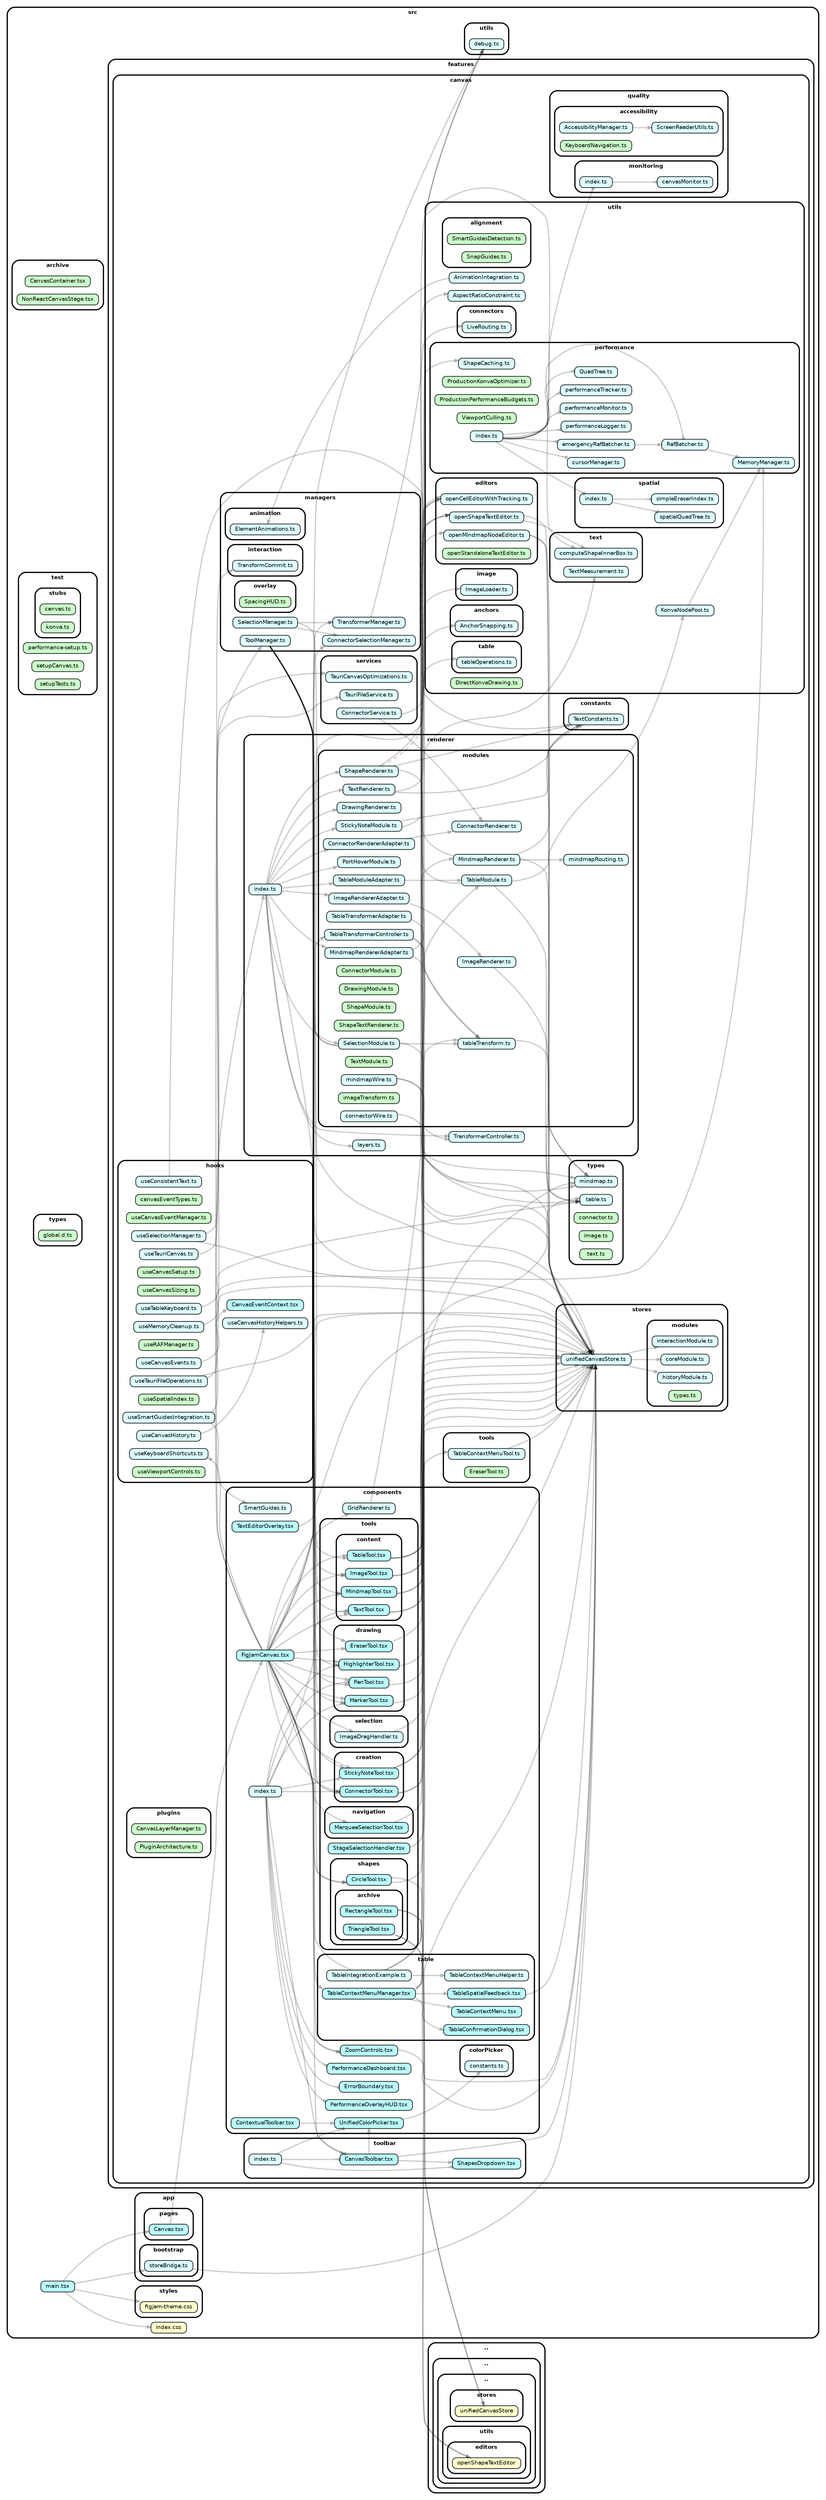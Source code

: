 strict digraph "dependency-cruiser output"{
    rankdir="LR" splines="true" overlap="false" nodesep="0.16" ranksep="0.18" fontname="Helvetica-bold" fontsize="9" style="rounded,bold,filled" fillcolor="#ffffff" compound="true"
    node [shape="box" style="rounded, filled" height="0.2" color="black" fillcolor="#ffffcc" fontcolor="black" fontname="Helvetica" fontsize="9"]
    edge [arrowhead="normal" arrowsize="0.6" penwidth="2.0" color="#00000033" fontname="Helvetica" fontsize="9"]

    subgraph "cluster_.." {label=".." subgraph "cluster_../.." {label=".." subgraph "cluster_../../.." {label=".." subgraph "cluster_../../../stores" {label="stores" "../../../stores/unifiedCanvasStore" [label=<unifiedCanvasStore> tooltip="unifiedCanvasStore" ] } } } }
    subgraph "cluster_.." {label=".." subgraph "cluster_../.." {label=".." subgraph "cluster_../../.." {label=".." subgraph "cluster_../../../utils" {label="utils" subgraph "cluster_../../../utils/editors" {label="editors" "../../../utils/editors/openShapeTextEditor" [label=<openShapeTextEditor> tooltip="openShapeTextEditor" ] } } } } }
    subgraph "cluster_src" {label="src" subgraph "cluster_src/app" {label="app" subgraph "cluster_src/app/bootstrap" {label="bootstrap" "src/app/bootstrap/storeBridge.ts" [label=<storeBridge.ts> tooltip="storeBridge.ts" URL="src/app/bootstrap/storeBridge.ts" fillcolor="#ddfeff"] } } }
    "src/app/bootstrap/storeBridge.ts" -> "src/features/canvas/stores/unifiedCanvasStore.ts"
    subgraph "cluster_src" {label="src" subgraph "cluster_src/app" {label="app" subgraph "cluster_src/app/pages" {label="pages" "src/app/pages/Canvas.tsx" [label=<Canvas.tsx> tooltip="Canvas.tsx" URL="src/app/pages/Canvas.tsx" fillcolor="#bbfeff"] } } }
    "src/app/pages/Canvas.tsx" -> "src/features/canvas/components/FigJamCanvas.tsx"
    subgraph "cluster_src" {label="src" subgraph "cluster_src/archive" {label="archive" "src/archive/CanvasContainer.tsx" [label=<CanvasContainer.tsx> tooltip="CanvasContainer.tsx" URL="src/archive/CanvasContainer.tsx" fillcolor="#ccffcc"] } }
    subgraph "cluster_src" {label="src" subgraph "cluster_src/archive" {label="archive" "src/archive/NonReactCanvasStage.tsx" [label=<NonReactCanvasStage.tsx> tooltip="NonReactCanvasStage.tsx" URL="src/archive/NonReactCanvasStage.tsx" fillcolor="#ccffcc"] } }
    subgraph "cluster_src" {label="src" subgraph "cluster_src/features" {label="features" subgraph "cluster_src/features/canvas" {label="canvas" subgraph "cluster_src/features/canvas/components" {label="components" "src/features/canvas/components/ContextualToolbar.tsx" [label=<ContextualToolbar.tsx> tooltip="ContextualToolbar.tsx" URL="src/features/canvas/components/ContextualToolbar.tsx" fillcolor="#bbfeff"] } } } }
    "src/features/canvas/components/ContextualToolbar.tsx" -> "src/features/canvas/components/UnifiedColorPicker.tsx"
    subgraph "cluster_src" {label="src" subgraph "cluster_src/features" {label="features" subgraph "cluster_src/features/canvas" {label="canvas" subgraph "cluster_src/features/canvas/components" {label="components" "src/features/canvas/components/ErrorBoundary.tsx" [label=<ErrorBoundary.tsx> tooltip="ErrorBoundary.tsx" URL="src/features/canvas/components/ErrorBoundary.tsx" fillcolor="#bbfeff"] } } } }
    subgraph "cluster_src" {label="src" subgraph "cluster_src/features" {label="features" subgraph "cluster_src/features/canvas" {label="canvas" subgraph "cluster_src/features/canvas/components" {label="components" "src/features/canvas/components/FigJamCanvas.tsx" [label=<FigJamCanvas.tsx> tooltip="FigJamCanvas.tsx" URL="src/features/canvas/components/FigJamCanvas.tsx" fillcolor="#bbfeff"] } } } }
    "src/features/canvas/components/FigJamCanvas.tsx" -> "src/utils/debug.ts"
    "src/features/canvas/components/FigJamCanvas.tsx" -> "src/features/canvas/hooks/useKeyboardShortcuts.ts"
    "src/features/canvas/components/FigJamCanvas.tsx" -> "src/features/canvas/managers/ToolManager.ts"
    "src/features/canvas/components/FigJamCanvas.tsx" -> "src/features/canvas/renderer/index.ts"
    "src/features/canvas/components/FigJamCanvas.tsx" -> "src/features/canvas/stores/unifiedCanvasStore.ts"
    "src/features/canvas/components/FigJamCanvas.tsx" -> "src/features/canvas/toolbar/CanvasToolbar.tsx"
    "src/features/canvas/components/FigJamCanvas.tsx" -> "src/features/canvas/utils/editors/openCellEditorWithTracking.ts"
    "src/features/canvas/components/FigJamCanvas.tsx" -> "src/features/canvas/components/GridRenderer.ts"
    "src/features/canvas/components/FigJamCanvas.tsx" -> "src/features/canvas/components/table/TableContextMenuManager.tsx"
    "src/features/canvas/components/FigJamCanvas.tsx" -> "src/features/canvas/components/tools/content/ImageTool.tsx"
    "src/features/canvas/components/FigJamCanvas.tsx" -> "src/features/canvas/components/tools/content/MindmapTool.tsx"
    "src/features/canvas/components/FigJamCanvas.tsx" -> "src/features/canvas/components/tools/content/TableTool.tsx"
    "src/features/canvas/components/FigJamCanvas.tsx" -> "src/features/canvas/components/tools/content/TextTool.tsx"
    "src/features/canvas/components/FigJamCanvas.tsx" -> "src/features/canvas/components/tools/creation/ConnectorTool.tsx"
    "src/features/canvas/components/FigJamCanvas.tsx" -> "src/features/canvas/components/tools/creation/StickyNoteTool.tsx"
    "src/features/canvas/components/FigJamCanvas.tsx" -> "src/features/canvas/components/tools/drawing/EraserTool.tsx"
    "src/features/canvas/components/FigJamCanvas.tsx" -> "src/features/canvas/components/tools/drawing/HighlighterTool.tsx"
    "src/features/canvas/components/FigJamCanvas.tsx" -> "src/features/canvas/components/tools/drawing/MarkerTool.tsx"
    "src/features/canvas/components/FigJamCanvas.tsx" -> "src/features/canvas/components/tools/drawing/PenTool.tsx"
    "src/features/canvas/components/FigJamCanvas.tsx" -> "src/features/canvas/components/tools/navigation/MarqueeSelectionTool.tsx"
    "src/features/canvas/components/FigJamCanvas.tsx" -> "src/features/canvas/components/tools/selection/ImageDragHandler.ts"
    "src/features/canvas/components/FigJamCanvas.tsx" -> "src/features/canvas/components/tools/shapes/CircleTool.tsx"
    "src/features/canvas/components/FigJamCanvas.tsx" -> "src/features/canvas/components/ZoomControls.tsx"
    subgraph "cluster_src" {label="src" subgraph "cluster_src/features" {label="features" subgraph "cluster_src/features/canvas" {label="canvas" subgraph "cluster_src/features/canvas/components" {label="components" "src/features/canvas/components/GridRenderer.ts" [label=<GridRenderer.ts> tooltip="GridRenderer.ts" URL="src/features/canvas/components/GridRenderer.ts" fillcolor="#ddfeff"] } } } }
    "src/features/canvas/components/GridRenderer.ts" -> "src/features/canvas/utils/performance/ShapeCaching.ts"
    subgraph "cluster_src" {label="src" subgraph "cluster_src/features" {label="features" subgraph "cluster_src/features/canvas" {label="canvas" subgraph "cluster_src/features/canvas/components" {label="components" "src/features/canvas/components/PerformanceDashboard.tsx" [label=<PerformanceDashboard.tsx> tooltip="PerformanceDashboard.tsx" URL="src/features/canvas/components/PerformanceDashboard.tsx" fillcolor="#bbfeff"] } } } }
    subgraph "cluster_src" {label="src" subgraph "cluster_src/features" {label="features" subgraph "cluster_src/features/canvas" {label="canvas" subgraph "cluster_src/features/canvas/components" {label="components" "src/features/canvas/components/PerformanceOverlayHUD.tsx" [label=<PerformanceOverlayHUD.tsx> tooltip="PerformanceOverlayHUD.tsx" URL="src/features/canvas/components/PerformanceOverlayHUD.tsx" fillcolor="#bbfeff"] } } } }
    subgraph "cluster_src" {label="src" subgraph "cluster_src/features" {label="features" subgraph "cluster_src/features/canvas" {label="canvas" subgraph "cluster_src/features/canvas/components" {label="components" "src/features/canvas/components/SmartGuides.ts" [label=<SmartGuides.ts> tooltip="SmartGuides.ts" URL="src/features/canvas/components/SmartGuides.ts" fillcolor="#ddfeff"] } } } }
    subgraph "cluster_src" {label="src" subgraph "cluster_src/features" {label="features" subgraph "cluster_src/features/canvas" {label="canvas" subgraph "cluster_src/features/canvas/components" {label="components" "src/features/canvas/components/TextEditorOverlay.tsx" [label=<TextEditorOverlay.tsx> tooltip="TextEditorOverlay.tsx" URL="src/features/canvas/components/TextEditorOverlay.tsx" fillcolor="#bbfeff"] } } } }
    "src/features/canvas/components/TextEditorOverlay.tsx" -> "src/features/canvas/stores/unifiedCanvasStore.ts"
    subgraph "cluster_src" {label="src" subgraph "cluster_src/features" {label="features" subgraph "cluster_src/features/canvas" {label="canvas" subgraph "cluster_src/features/canvas/components" {label="components" "src/features/canvas/components/UnifiedColorPicker.tsx" [label=<UnifiedColorPicker.tsx> tooltip="UnifiedColorPicker.tsx" URL="src/features/canvas/components/UnifiedColorPicker.tsx" fillcolor="#bbfeff"] } } } }
    "src/features/canvas/components/UnifiedColorPicker.tsx" -> "src/features/canvas/components/colorPicker/constants.ts"
    subgraph "cluster_src" {label="src" subgraph "cluster_src/features" {label="features" subgraph "cluster_src/features/canvas" {label="canvas" subgraph "cluster_src/features/canvas/components" {label="components" "src/features/canvas/components/ZoomControls.tsx" [label=<ZoomControls.tsx> tooltip="ZoomControls.tsx" URL="src/features/canvas/components/ZoomControls.tsx" fillcolor="#bbfeff"] } } } }
    "src/features/canvas/components/ZoomControls.tsx" -> "src/features/canvas/stores/unifiedCanvasStore.ts"
    subgraph "cluster_src" {label="src" subgraph "cluster_src/features" {label="features" subgraph "cluster_src/features/canvas" {label="canvas" subgraph "cluster_src/features/canvas/components" {label="components" subgraph "cluster_src/features/canvas/components/colorPicker" {label="colorPicker" "src/features/canvas/components/colorPicker/constants.ts" [label=<constants.ts> tooltip="constants.ts" URL="src/features/canvas/components/colorPicker/constants.ts" fillcolor="#ddfeff"] } } } } }
    subgraph "cluster_src" {label="src" subgraph "cluster_src/features" {label="features" subgraph "cluster_src/features/canvas" {label="canvas" subgraph "cluster_src/features/canvas/components" {label="components" "src/features/canvas/components/index.ts" [label=<index.ts> tooltip="index.ts" URL="src/features/canvas/components/index.ts" fillcolor="#ddfeff"] } } } }
    "src/features/canvas/components/index.ts" -> "src/features/canvas/toolbar/CanvasToolbar.tsx" [arrowhead="inv"]
    "src/features/canvas/components/index.ts" -> "src/features/canvas/components/ErrorBoundary.tsx" [arrowhead="inv"]
    "src/features/canvas/components/index.ts" -> "src/features/canvas/components/PerformanceDashboard.tsx" [arrowhead="inv"]
    "src/features/canvas/components/index.ts" -> "src/features/canvas/components/PerformanceOverlayHUD.tsx" [arrowhead="inv"]
    "src/features/canvas/components/index.ts" -> "src/features/canvas/components/tools/content/TextTool.tsx" [arrowhead="inv"]
    "src/features/canvas/components/index.ts" -> "src/features/canvas/components/tools/creation/ConnectorTool.tsx" [arrowhead="inv"]
    "src/features/canvas/components/index.ts" -> "src/features/canvas/components/tools/creation/StickyNoteTool.tsx" [arrowhead="inv"]
    "src/features/canvas/components/index.ts" -> "src/features/canvas/components/tools/drawing/HighlighterTool.tsx" [arrowhead="inv"]
    "src/features/canvas/components/index.ts" -> "src/features/canvas/components/tools/drawing/MarkerTool.tsx" [arrowhead="inv"]
    "src/features/canvas/components/index.ts" -> "src/features/canvas/components/tools/drawing/PenTool.tsx" [arrowhead="inv"]
    "src/features/canvas/components/index.ts" -> "src/features/canvas/components/ZoomControls.tsx" [arrowhead="inv"]
    subgraph "cluster_src" {label="src" subgraph "cluster_src/features" {label="features" subgraph "cluster_src/features/canvas" {label="canvas" subgraph "cluster_src/features/canvas/components" {label="components" subgraph "cluster_src/features/canvas/components/table" {label="table" "src/features/canvas/components/table/TableConfirmationDialog.tsx" [label=<TableConfirmationDialog.tsx> tooltip="TableConfirmationDialog.tsx" URL="src/features/canvas/components/table/TableConfirmationDialog.tsx" fillcolor="#bbfeff"] } } } } }
    subgraph "cluster_src" {label="src" subgraph "cluster_src/features" {label="features" subgraph "cluster_src/features/canvas" {label="canvas" subgraph "cluster_src/features/canvas/components" {label="components" subgraph "cluster_src/features/canvas/components/table" {label="table" "src/features/canvas/components/table/TableContextMenu.tsx" [label=<TableContextMenu.tsx> tooltip="TableContextMenu.tsx" URL="src/features/canvas/components/table/TableContextMenu.tsx" fillcolor="#bbfeff"] } } } } }
    subgraph "cluster_src" {label="src" subgraph "cluster_src/features" {label="features" subgraph "cluster_src/features/canvas" {label="canvas" subgraph "cluster_src/features/canvas/components" {label="components" subgraph "cluster_src/features/canvas/components/table" {label="table" "src/features/canvas/components/table/TableContextMenuHelper.ts" [label=<TableContextMenuHelper.ts> tooltip="TableContextMenuHelper.ts" URL="src/features/canvas/components/table/TableContextMenuHelper.ts" fillcolor="#ddfeff"] } } } } }
    subgraph "cluster_src" {label="src" subgraph "cluster_src/features" {label="features" subgraph "cluster_src/features/canvas" {label="canvas" subgraph "cluster_src/features/canvas/components" {label="components" subgraph "cluster_src/features/canvas/components/table" {label="table" "src/features/canvas/components/table/TableContextMenuManager.tsx" [label=<TableContextMenuManager.tsx> tooltip="TableContextMenuManager.tsx" URL="src/features/canvas/components/table/TableContextMenuManager.tsx" fillcolor="#bbfeff"] } } } } }
    "src/features/canvas/components/table/TableContextMenuManager.tsx" -> "src/features/canvas/stores/unifiedCanvasStore.ts"
    "src/features/canvas/components/table/TableContextMenuManager.tsx" -> "src/features/canvas/tools/TableContextMenuTool.ts"
    "src/features/canvas/components/table/TableContextMenuManager.tsx" -> "src/features/canvas/utils/table/tableOperations.ts"
    "src/features/canvas/components/table/TableContextMenuManager.tsx" -> "src/features/canvas/components/table/TableConfirmationDialog.tsx"
    "src/features/canvas/components/table/TableContextMenuManager.tsx" -> "src/features/canvas/components/table/TableContextMenu.tsx"
    "src/features/canvas/components/table/TableContextMenuManager.tsx" -> "src/features/canvas/components/table/TableSpatialFeedback.tsx"
    subgraph "cluster_src" {label="src" subgraph "cluster_src/features" {label="features" subgraph "cluster_src/features/canvas" {label="canvas" subgraph "cluster_src/features/canvas/components" {label="components" subgraph "cluster_src/features/canvas/components/table" {label="table" "src/features/canvas/components/table/TableIntegrationExample.ts" [label=<TableIntegrationExample.ts> tooltip="TableIntegrationExample.ts" URL="src/features/canvas/components/table/TableIntegrationExample.ts" fillcolor="#ddfeff"] } } } } }
    "src/features/canvas/components/table/TableIntegrationExample.ts" -> "src/features/canvas/renderer/modules/TableModule.ts"
    "src/features/canvas/components/table/TableIntegrationExample.ts" -> "src/features/canvas/renderer/modules/tableTransform.ts"
    "src/features/canvas/components/table/TableIntegrationExample.ts" -> "src/features/canvas/renderer/modules/TableTransformerController.ts"
    "src/features/canvas/components/table/TableIntegrationExample.ts" -> "src/features/canvas/components/table/TableContextMenuHelper.ts"
    subgraph "cluster_src" {label="src" subgraph "cluster_src/features" {label="features" subgraph "cluster_src/features/canvas" {label="canvas" subgraph "cluster_src/features/canvas/components" {label="components" subgraph "cluster_src/features/canvas/components/table" {label="table" "src/features/canvas/components/table/TableSpatialFeedback.tsx" [label=<TableSpatialFeedback.tsx> tooltip="TableSpatialFeedback.tsx" URL="src/features/canvas/components/table/TableSpatialFeedback.tsx" fillcolor="#bbfeff"] } } } } }
    "src/features/canvas/components/table/TableSpatialFeedback.tsx" -> "src/features/canvas/stores/unifiedCanvasStore.ts"
    subgraph "cluster_src" {label="src" subgraph "cluster_src/features" {label="features" subgraph "cluster_src/features/canvas" {label="canvas" subgraph "cluster_src/features/canvas/components" {label="components" subgraph "cluster_src/features/canvas/components/tools" {label="tools" "src/features/canvas/components/tools/StageSelectionHandler.tsx" [label=<StageSelectionHandler.tsx> tooltip="StageSelectionHandler.tsx" URL="src/features/canvas/components/tools/StageSelectionHandler.tsx" fillcolor="#bbfeff"] } } } } }
    "src/features/canvas/components/tools/StageSelectionHandler.tsx" -> "src/features/canvas/stores/unifiedCanvasStore.ts"
    subgraph "cluster_src" {label="src" subgraph "cluster_src/features" {label="features" subgraph "cluster_src/features/canvas" {label="canvas" subgraph "cluster_src/features/canvas/components" {label="components" subgraph "cluster_src/features/canvas/components/tools" {label="tools" subgraph "cluster_src/features/canvas/components/tools/content" {label="content" "src/features/canvas/components/tools/content/ImageTool.tsx" [label=<ImageTool.tsx> tooltip="ImageTool.tsx" URL="src/features/canvas/components/tools/content/ImageTool.tsx" fillcolor="#bbfeff"] } } } } } }
    "src/features/canvas/components/tools/content/ImageTool.tsx" -> "src/features/canvas/stores/unifiedCanvasStore.ts"
    "src/features/canvas/components/tools/content/ImageTool.tsx" -> "src/features/canvas/utils/image/ImageLoader.ts"
    subgraph "cluster_src" {label="src" subgraph "cluster_src/features" {label="features" subgraph "cluster_src/features/canvas" {label="canvas" subgraph "cluster_src/features/canvas/components" {label="components" subgraph "cluster_src/features/canvas/components/tools" {label="tools" subgraph "cluster_src/features/canvas/components/tools/content" {label="content" "src/features/canvas/components/tools/content/MindmapTool.tsx" [label=<MindmapTool.tsx> tooltip="MindmapTool.tsx" URL="src/features/canvas/components/tools/content/MindmapTool.tsx" fillcolor="#bbfeff"] } } } } } }
    "src/features/canvas/components/tools/content/MindmapTool.tsx" -> "src/features/canvas/stores/unifiedCanvasStore.ts"
    "src/features/canvas/components/tools/content/MindmapTool.tsx" -> "src/features/canvas/types/mindmap.ts"
    subgraph "cluster_src" {label="src" subgraph "cluster_src/features" {label="features" subgraph "cluster_src/features/canvas" {label="canvas" subgraph "cluster_src/features/canvas/components" {label="components" subgraph "cluster_src/features/canvas/components/tools" {label="tools" subgraph "cluster_src/features/canvas/components/tools/content" {label="content" "src/features/canvas/components/tools/content/TableTool.tsx" [label=<TableTool.tsx> tooltip="TableTool.tsx" URL="src/features/canvas/components/tools/content/TableTool.tsx" fillcolor="#bbfeff"] } } } } } }
    "src/features/canvas/components/tools/content/TableTool.tsx" -> "src/features/canvas/stores/unifiedCanvasStore.ts"
    "src/features/canvas/components/tools/content/TableTool.tsx" -> "src/features/canvas/types/table.ts"
    "src/features/canvas/components/tools/content/TableTool.tsx" -> "src/features/canvas/utils/editors/openCellEditorWithTracking.ts"
    subgraph "cluster_src" {label="src" subgraph "cluster_src/features" {label="features" subgraph "cluster_src/features/canvas" {label="canvas" subgraph "cluster_src/features/canvas/components" {label="components" subgraph "cluster_src/features/canvas/components/tools" {label="tools" subgraph "cluster_src/features/canvas/components/tools/content" {label="content" "src/features/canvas/components/tools/content/TextTool.tsx" [label=<TextTool.tsx> tooltip="TextTool.tsx" URL="src/features/canvas/components/tools/content/TextTool.tsx" fillcolor="#bbfeff"] } } } } } }
    "src/features/canvas/components/tools/content/TextTool.tsx" -> "src/features/canvas/stores/unifiedCanvasStore.ts"
    "src/features/canvas/components/tools/content/TextTool.tsx" -> "src/features/canvas/utils/text/TextMeasurement.ts"
    subgraph "cluster_src" {label="src" subgraph "cluster_src/features" {label="features" subgraph "cluster_src/features/canvas" {label="canvas" subgraph "cluster_src/features/canvas/components" {label="components" subgraph "cluster_src/features/canvas/components/tools" {label="tools" subgraph "cluster_src/features/canvas/components/tools/creation" {label="creation" "src/features/canvas/components/tools/creation/ConnectorTool.tsx" [label=<ConnectorTool.tsx> tooltip="ConnectorTool.tsx" URL="src/features/canvas/components/tools/creation/ConnectorTool.tsx" fillcolor="#bbfeff"] } } } } } }
    "src/features/canvas/components/tools/creation/ConnectorTool.tsx" -> "src/features/canvas/stores/unifiedCanvasStore.ts"
    "src/features/canvas/components/tools/creation/ConnectorTool.tsx" -> "src/features/canvas/utils/anchors/AnchorSnapping.ts"
    subgraph "cluster_src" {label="src" subgraph "cluster_src/features" {label="features" subgraph "cluster_src/features/canvas" {label="canvas" subgraph "cluster_src/features/canvas/components" {label="components" subgraph "cluster_src/features/canvas/components/tools" {label="tools" subgraph "cluster_src/features/canvas/components/tools/creation" {label="creation" "src/features/canvas/components/tools/creation/StickyNoteTool.tsx" [label=<StickyNoteTool.tsx> tooltip="StickyNoteTool.tsx" URL="src/features/canvas/components/tools/creation/StickyNoteTool.tsx" fillcolor="#bbfeff"] } } } } } }
    "src/features/canvas/components/tools/creation/StickyNoteTool.tsx" -> "src/utils/debug.ts"
    "src/features/canvas/components/tools/creation/StickyNoteTool.tsx" -> "src/features/canvas/stores/unifiedCanvasStore.ts"
    subgraph "cluster_src" {label="src" subgraph "cluster_src/features" {label="features" subgraph "cluster_src/features/canvas" {label="canvas" subgraph "cluster_src/features/canvas/components" {label="components" subgraph "cluster_src/features/canvas/components/tools" {label="tools" subgraph "cluster_src/features/canvas/components/tools/drawing" {label="drawing" "src/features/canvas/components/tools/drawing/EraserTool.tsx" [label=<EraserTool.tsx> tooltip="EraserTool.tsx" URL="src/features/canvas/components/tools/drawing/EraserTool.tsx" fillcolor="#bbfeff"] } } } } } }
    "src/features/canvas/components/tools/drawing/EraserTool.tsx" -> "src/features/canvas/stores/unifiedCanvasStore.ts"
    subgraph "cluster_src" {label="src" subgraph "cluster_src/features" {label="features" subgraph "cluster_src/features/canvas" {label="canvas" subgraph "cluster_src/features/canvas/components" {label="components" subgraph "cluster_src/features/canvas/components/tools" {label="tools" subgraph "cluster_src/features/canvas/components/tools/drawing" {label="drawing" "src/features/canvas/components/tools/drawing/HighlighterTool.tsx" [label=<HighlighterTool.tsx> tooltip="HighlighterTool.tsx" URL="src/features/canvas/components/tools/drawing/HighlighterTool.tsx" fillcolor="#bbfeff"] } } } } } }
    "src/features/canvas/components/tools/drawing/HighlighterTool.tsx" -> "src/features/canvas/stores/unifiedCanvasStore.ts"
    subgraph "cluster_src" {label="src" subgraph "cluster_src/features" {label="features" subgraph "cluster_src/features/canvas" {label="canvas" subgraph "cluster_src/features/canvas/components" {label="components" subgraph "cluster_src/features/canvas/components/tools" {label="tools" subgraph "cluster_src/features/canvas/components/tools/drawing" {label="drawing" "src/features/canvas/components/tools/drawing/MarkerTool.tsx" [label=<MarkerTool.tsx> tooltip="MarkerTool.tsx" URL="src/features/canvas/components/tools/drawing/MarkerTool.tsx" fillcolor="#bbfeff"] } } } } } }
    "src/features/canvas/components/tools/drawing/MarkerTool.tsx" -> "src/features/canvas/stores/unifiedCanvasStore.ts"
    subgraph "cluster_src" {label="src" subgraph "cluster_src/features" {label="features" subgraph "cluster_src/features/canvas" {label="canvas" subgraph "cluster_src/features/canvas/components" {label="components" subgraph "cluster_src/features/canvas/components/tools" {label="tools" subgraph "cluster_src/features/canvas/components/tools/drawing" {label="drawing" "src/features/canvas/components/tools/drawing/PenTool.tsx" [label=<PenTool.tsx> tooltip="PenTool.tsx" URL="src/features/canvas/components/tools/drawing/PenTool.tsx" fillcolor="#bbfeff"] } } } } } }
    "src/features/canvas/components/tools/drawing/PenTool.tsx" -> "src/features/canvas/stores/unifiedCanvasStore.ts"
    subgraph "cluster_src" {label="src" subgraph "cluster_src/features" {label="features" subgraph "cluster_src/features/canvas" {label="canvas" subgraph "cluster_src/features/canvas/components" {label="components" subgraph "cluster_src/features/canvas/components/tools" {label="tools" subgraph "cluster_src/features/canvas/components/tools/navigation" {label="navigation" "src/features/canvas/components/tools/navigation/MarqueeSelectionTool.tsx" [label=<MarqueeSelectionTool.tsx> tooltip="MarqueeSelectionTool.tsx" URL="src/features/canvas/components/tools/navigation/MarqueeSelectionTool.tsx" fillcolor="#bbfeff"] } } } } } }
    "src/features/canvas/components/tools/navigation/MarqueeSelectionTool.tsx" -> "src/features/canvas/stores/unifiedCanvasStore.ts"
    subgraph "cluster_src" {label="src" subgraph "cluster_src/features" {label="features" subgraph "cluster_src/features/canvas" {label="canvas" subgraph "cluster_src/features/canvas/components" {label="components" subgraph "cluster_src/features/canvas/components/tools" {label="tools" subgraph "cluster_src/features/canvas/components/tools/selection" {label="selection" "src/features/canvas/components/tools/selection/ImageDragHandler.ts" [label=<ImageDragHandler.ts> tooltip="ImageDragHandler.ts" URL="src/features/canvas/components/tools/selection/ImageDragHandler.ts" fillcolor="#ddfeff"] } } } } } }
    "src/features/canvas/components/tools/selection/ImageDragHandler.ts" -> "src/features/canvas/stores/unifiedCanvasStore.ts"
    subgraph "cluster_src" {label="src" subgraph "cluster_src/features" {label="features" subgraph "cluster_src/features/canvas" {label="canvas" subgraph "cluster_src/features/canvas/components" {label="components" subgraph "cluster_src/features/canvas/components/tools" {label="tools" subgraph "cluster_src/features/canvas/components/tools/shapes" {label="shapes" "src/features/canvas/components/tools/shapes/CircleTool.tsx" [label=<CircleTool.tsx> tooltip="CircleTool.tsx" URL="src/features/canvas/components/tools/shapes/CircleTool.tsx" fillcolor="#bbfeff"] } } } } } }
    "src/features/canvas/components/tools/shapes/CircleTool.tsx" -> "src/features/canvas/stores/unifiedCanvasStore.ts"
    "src/features/canvas/components/tools/shapes/CircleTool.tsx" -> "src/features/canvas/utils/editors/openShapeTextEditor.ts"
    subgraph "cluster_src" {label="src" subgraph "cluster_src/features" {label="features" subgraph "cluster_src/features/canvas" {label="canvas" subgraph "cluster_src/features/canvas/components" {label="components" subgraph "cluster_src/features/canvas/components/tools" {label="tools" subgraph "cluster_src/features/canvas/components/tools/shapes" {label="shapes" subgraph "cluster_src/features/canvas/components/tools/shapes/archive" {label="archive" "src/features/canvas/components/tools/shapes/archive/RectangleTool.tsx" [label=<RectangleTool.tsx> tooltip="RectangleTool.tsx" URL="src/features/canvas/components/tools/shapes/archive/RectangleTool.tsx" fillcolor="#bbfeff"] } } } } } } }
    "src/features/canvas/components/tools/shapes/archive/RectangleTool.tsx" -> "../../../stores/unifiedCanvasStore"
    "src/features/canvas/components/tools/shapes/archive/RectangleTool.tsx" -> "../../../utils/editors/openShapeTextEditor"
    subgraph "cluster_src" {label="src" subgraph "cluster_src/features" {label="features" subgraph "cluster_src/features/canvas" {label="canvas" subgraph "cluster_src/features/canvas/components" {label="components" subgraph "cluster_src/features/canvas/components/tools" {label="tools" subgraph "cluster_src/features/canvas/components/tools/shapes" {label="shapes" subgraph "cluster_src/features/canvas/components/tools/shapes/archive" {label="archive" "src/features/canvas/components/tools/shapes/archive/TriangleTool.tsx" [label=<TriangleTool.tsx> tooltip="TriangleTool.tsx" URL="src/features/canvas/components/tools/shapes/archive/TriangleTool.tsx" fillcolor="#bbfeff"] } } } } } } }
    "src/features/canvas/components/tools/shapes/archive/TriangleTool.tsx" -> "../../../stores/unifiedCanvasStore"
    "src/features/canvas/components/tools/shapes/archive/TriangleTool.tsx" -> "../../../utils/editors/openShapeTextEditor"
    subgraph "cluster_src" {label="src" subgraph "cluster_src/features" {label="features" subgraph "cluster_src/features/canvas" {label="canvas" subgraph "cluster_src/features/canvas/constants" {label="constants" "src/features/canvas/constants/TextConstants.ts" [label=<TextConstants.ts> tooltip="TextConstants.ts" URL="src/features/canvas/constants/TextConstants.ts" fillcolor="#ddfeff"] } } } }
    subgraph "cluster_src" {label="src" subgraph "cluster_src/features" {label="features" subgraph "cluster_src/features/canvas" {label="canvas" subgraph "cluster_src/features/canvas/hooks" {label="hooks" "src/features/canvas/hooks/CanvasEventContext.tsx" [label=<CanvasEventContext.tsx> tooltip="CanvasEventContext.tsx" URL="src/features/canvas/hooks/CanvasEventContext.tsx" fillcolor="#bbfeff"] } } } }
    subgraph "cluster_src" {label="src" subgraph "cluster_src/features" {label="features" subgraph "cluster_src/features/canvas" {label="canvas" subgraph "cluster_src/features/canvas/hooks" {label="hooks" "src/features/canvas/hooks/canvasEventTypes.ts" [label=<canvasEventTypes.ts> tooltip="canvasEventTypes.ts" URL="src/features/canvas/hooks/canvasEventTypes.ts" fillcolor="#ccffcc"] } } } }
    subgraph "cluster_src" {label="src" subgraph "cluster_src/features" {label="features" subgraph "cluster_src/features/canvas" {label="canvas" subgraph "cluster_src/features/canvas/hooks" {label="hooks" "src/features/canvas/hooks/useCanvasEventManager.ts" [label=<useCanvasEventManager.ts> tooltip="useCanvasEventManager.ts" URL="src/features/canvas/hooks/useCanvasEventManager.ts" fillcolor="#ccffcc"] } } } }
    subgraph "cluster_src" {label="src" subgraph "cluster_src/features" {label="features" subgraph "cluster_src/features/canvas" {label="canvas" subgraph "cluster_src/features/canvas/hooks" {label="hooks" "src/features/canvas/hooks/useCanvasEvents.ts" [label=<useCanvasEvents.ts> tooltip="useCanvasEvents.ts" URL="src/features/canvas/hooks/useCanvasEvents.ts" fillcolor="#ddfeff"] } } } }
    "src/features/canvas/hooks/useCanvasEvents.ts" -> "src/features/canvas/hooks/CanvasEventContext.tsx"
    subgraph "cluster_src" {label="src" subgraph "cluster_src/features" {label="features" subgraph "cluster_src/features/canvas" {label="canvas" subgraph "cluster_src/features/canvas/hooks" {label="hooks" "src/features/canvas/hooks/useCanvasHistory.ts" [label=<useCanvasHistory.ts> tooltip="useCanvasHistory.ts" URL="src/features/canvas/hooks/useCanvasHistory.ts" fillcolor="#ddfeff"] } } } }
    "src/features/canvas/hooks/useCanvasHistory.ts" -> "src/features/canvas/hooks/useCanvasHistoryHelpers.ts"
    subgraph "cluster_src" {label="src" subgraph "cluster_src/features" {label="features" subgraph "cluster_src/features/canvas" {label="canvas" subgraph "cluster_src/features/canvas/hooks" {label="hooks" "src/features/canvas/hooks/useCanvasHistoryHelpers.ts" [label=<useCanvasHistoryHelpers.ts> tooltip="useCanvasHistoryHelpers.ts" URL="src/features/canvas/hooks/useCanvasHistoryHelpers.ts" fillcolor="#ddfeff"] } } } }
    subgraph "cluster_src" {label="src" subgraph "cluster_src/features" {label="features" subgraph "cluster_src/features/canvas" {label="canvas" subgraph "cluster_src/features/canvas/hooks" {label="hooks" "src/features/canvas/hooks/useCanvasSetup.ts" [label=<useCanvasSetup.ts> tooltip="useCanvasSetup.ts" URL="src/features/canvas/hooks/useCanvasSetup.ts" fillcolor="#ccffcc"] } } } }
    subgraph "cluster_src" {label="src" subgraph "cluster_src/features" {label="features" subgraph "cluster_src/features/canvas" {label="canvas" subgraph "cluster_src/features/canvas/hooks" {label="hooks" "src/features/canvas/hooks/useCanvasSizing.ts" [label=<useCanvasSizing.ts> tooltip="useCanvasSizing.ts" URL="src/features/canvas/hooks/useCanvasSizing.ts" fillcolor="#ccffcc"] } } } }
    subgraph "cluster_src" {label="src" subgraph "cluster_src/features" {label="features" subgraph "cluster_src/features/canvas" {label="canvas" subgraph "cluster_src/features/canvas/hooks" {label="hooks" "src/features/canvas/hooks/useConsistentText.ts" [label=<useConsistentText.ts> tooltip="useConsistentText.ts" URL="src/features/canvas/hooks/useConsistentText.ts" fillcolor="#ddfeff"] } } } }
    "src/features/canvas/hooks/useConsistentText.ts" -> "src/features/canvas/constants/TextConstants.ts"
    subgraph "cluster_src" {label="src" subgraph "cluster_src/features" {label="features" subgraph "cluster_src/features/canvas" {label="canvas" subgraph "cluster_src/features/canvas/hooks" {label="hooks" "src/features/canvas/hooks/useKeyboardShortcuts.ts" [label=<useKeyboardShortcuts.ts> tooltip="useKeyboardShortcuts.ts" URL="src/features/canvas/hooks/useKeyboardShortcuts.ts" fillcolor="#ddfeff"] } } } }
    subgraph "cluster_src" {label="src" subgraph "cluster_src/features" {label="features" subgraph "cluster_src/features/canvas" {label="canvas" subgraph "cluster_src/features/canvas/hooks" {label="hooks" "src/features/canvas/hooks/useMemoryCleanup.ts" [label=<useMemoryCleanup.ts> tooltip="useMemoryCleanup.ts" URL="src/features/canvas/hooks/useMemoryCleanup.ts" fillcolor="#ddfeff"] } } } }
    "src/features/canvas/hooks/useMemoryCleanup.ts" -> "src/features/canvas/utils/performance/MemoryManager.ts"
    subgraph "cluster_src" {label="src" subgraph "cluster_src/features" {label="features" subgraph "cluster_src/features/canvas" {label="canvas" subgraph "cluster_src/features/canvas/hooks" {label="hooks" "src/features/canvas/hooks/useRAFManager.ts" [label=<useRAFManager.ts> tooltip="useRAFManager.ts" URL="src/features/canvas/hooks/useRAFManager.ts" fillcolor="#ccffcc"] } } } }
    subgraph "cluster_src" {label="src" subgraph "cluster_src/features" {label="features" subgraph "cluster_src/features/canvas" {label="canvas" subgraph "cluster_src/features/canvas/hooks" {label="hooks" "src/features/canvas/hooks/useSelectionManager.ts" [label=<useSelectionManager.ts> tooltip="useSelectionManager.ts" URL="src/features/canvas/hooks/useSelectionManager.ts" fillcolor="#ddfeff"] } } } }
    "src/features/canvas/hooks/useSelectionManager.ts" -> "src/features/canvas/managers/interaction/TransformCommit.ts"
    "src/features/canvas/hooks/useSelectionManager.ts" -> "src/features/canvas/stores/unifiedCanvasStore.ts"
    subgraph "cluster_src" {label="src" subgraph "cluster_src/features" {label="features" subgraph "cluster_src/features/canvas" {label="canvas" subgraph "cluster_src/features/canvas/hooks" {label="hooks" "src/features/canvas/hooks/useSmartGuidesIntegration.ts" [label=<useSmartGuidesIntegration.ts> tooltip="useSmartGuidesIntegration.ts" URL="src/features/canvas/hooks/useSmartGuidesIntegration.ts" fillcolor="#ddfeff"] } } } }
    "src/features/canvas/hooks/useSmartGuidesIntegration.ts" -> "src/features/canvas/components/SmartGuides.ts"
    "src/features/canvas/hooks/useSmartGuidesIntegration.ts" -> "src/features/canvas/stores/unifiedCanvasStore.ts"
    subgraph "cluster_src" {label="src" subgraph "cluster_src/features" {label="features" subgraph "cluster_src/features/canvas" {label="canvas" subgraph "cluster_src/features/canvas/hooks" {label="hooks" "src/features/canvas/hooks/useSpatialIndex.ts" [label=<useSpatialIndex.ts> tooltip="useSpatialIndex.ts" URL="src/features/canvas/hooks/useSpatialIndex.ts" fillcolor="#ccffcc"] } } } }
    subgraph "cluster_src" {label="src" subgraph "cluster_src/features" {label="features" subgraph "cluster_src/features/canvas" {label="canvas" subgraph "cluster_src/features/canvas/hooks" {label="hooks" "src/features/canvas/hooks/useTableKeyboard.ts" [label=<useTableKeyboard.ts> tooltip="useTableKeyboard.ts" URL="src/features/canvas/hooks/useTableKeyboard.ts" fillcolor="#ddfeff"] } } } }
    "src/features/canvas/hooks/useTableKeyboard.ts" -> "src/features/canvas/types/table.ts"
    subgraph "cluster_src" {label="src" subgraph "cluster_src/features" {label="features" subgraph "cluster_src/features/canvas" {label="canvas" subgraph "cluster_src/features/canvas/hooks" {label="hooks" "src/features/canvas/hooks/useTauriCanvas.ts" [label=<useTauriCanvas.ts> tooltip="useTauriCanvas.ts" URL="src/features/canvas/hooks/useTauriCanvas.ts" fillcolor="#ddfeff"] } } } }
    "src/features/canvas/hooks/useTauriCanvas.ts" -> "src/features/canvas/services/TauriCanvasOptimizations.ts"
    subgraph "cluster_src" {label="src" subgraph "cluster_src/features" {label="features" subgraph "cluster_src/features/canvas" {label="canvas" subgraph "cluster_src/features/canvas/hooks" {label="hooks" "src/features/canvas/hooks/useTauriFileOperations.ts" [label=<useTauriFileOperations.ts> tooltip="useTauriFileOperations.ts" URL="src/features/canvas/hooks/useTauriFileOperations.ts" fillcolor="#ddfeff"] } } } }
    "src/features/canvas/hooks/useTauriFileOperations.ts" -> "src/features/canvas/services/TauriFileService.ts"
    "src/features/canvas/hooks/useTauriFileOperations.ts" -> "src/features/canvas/stores/unifiedCanvasStore.ts"
    subgraph "cluster_src" {label="src" subgraph "cluster_src/features" {label="features" subgraph "cluster_src/features/canvas" {label="canvas" subgraph "cluster_src/features/canvas/hooks" {label="hooks" "src/features/canvas/hooks/useViewportControls.ts" [label=<useViewportControls.ts> tooltip="useViewportControls.ts" URL="src/features/canvas/hooks/useViewportControls.ts" fillcolor="#ccffcc"] } } } }
    subgraph "cluster_src" {label="src" subgraph "cluster_src/features" {label="features" subgraph "cluster_src/features/canvas" {label="canvas" subgraph "cluster_src/features/canvas/managers" {label="managers" "src/features/canvas/managers/ConnectorSelectionManager.ts" [label=<ConnectorSelectionManager.ts> tooltip="ConnectorSelectionManager.ts" URL="src/features/canvas/managers/ConnectorSelectionManager.ts" fillcolor="#ddfeff"] } } } }
    subgraph "cluster_src" {label="src" subgraph "cluster_src/features" {label="features" subgraph "cluster_src/features/canvas" {label="canvas" subgraph "cluster_src/features/canvas/managers" {label="managers" "src/features/canvas/managers/SelectionManager.ts" [label=<SelectionManager.ts> tooltip="SelectionManager.ts" URL="src/features/canvas/managers/SelectionManager.ts" fillcolor="#ddfeff"] } } } }
    "src/features/canvas/managers/SelectionManager.ts" -> "src/features/canvas/stores/unifiedCanvasStore.ts"
    "src/features/canvas/managers/SelectionManager.ts" -> "src/features/canvas/managers/ConnectorSelectionManager.ts"
    "src/features/canvas/managers/SelectionManager.ts" -> "src/features/canvas/managers/TransformerManager.ts"
    subgraph "cluster_src" {label="src" subgraph "cluster_src/features" {label="features" subgraph "cluster_src/features/canvas" {label="canvas" subgraph "cluster_src/features/canvas/managers" {label="managers" "src/features/canvas/managers/ToolManager.ts" [label=<ToolManager.ts> tooltip="ToolManager.ts" URL="src/features/canvas/managers/ToolManager.ts" fillcolor="#ddfeff"] } } } }
    "src/features/canvas/managers/ToolManager.ts" -> "src/features/canvas/components/tools/content/ImageTool.tsx"
    "src/features/canvas/managers/ToolManager.ts" -> "src/features/canvas/components/tools/content/MindmapTool.tsx"
    "src/features/canvas/managers/ToolManager.ts" -> "src/features/canvas/components/tools/content/TableTool.tsx"
    "src/features/canvas/managers/ToolManager.ts" -> "src/features/canvas/components/tools/content/TextTool.tsx"
    "src/features/canvas/managers/ToolManager.ts" -> "src/features/canvas/components/tools/creation/ConnectorTool.tsx"
    "src/features/canvas/managers/ToolManager.ts" -> "src/features/canvas/components/tools/creation/StickyNoteTool.tsx"
    "src/features/canvas/managers/ToolManager.ts" -> "src/features/canvas/components/tools/drawing/EraserTool.tsx"
    "src/features/canvas/managers/ToolManager.ts" -> "src/features/canvas/components/tools/drawing/HighlighterTool.tsx"
    "src/features/canvas/managers/ToolManager.ts" -> "src/features/canvas/components/tools/drawing/MarkerTool.tsx"
    "src/features/canvas/managers/ToolManager.ts" -> "src/features/canvas/components/tools/drawing/PenTool.tsx"
    "src/features/canvas/managers/ToolManager.ts" -> "src/features/canvas/components/tools/shapes/CircleTool.tsx"
    subgraph "cluster_src" {label="src" subgraph "cluster_src/features" {label="features" subgraph "cluster_src/features/canvas" {label="canvas" subgraph "cluster_src/features/canvas/managers" {label="managers" "src/features/canvas/managers/TransformerManager.ts" [label=<TransformerManager.ts> tooltip="TransformerManager.ts" URL="src/features/canvas/managers/TransformerManager.ts" fillcolor="#ddfeff"] } } } }
    "src/features/canvas/managers/TransformerManager.ts" -> "src/features/canvas/utils/AspectRatioConstraint.ts"
    subgraph "cluster_src" {label="src" subgraph "cluster_src/features" {label="features" subgraph "cluster_src/features/canvas" {label="canvas" subgraph "cluster_src/features/canvas/managers" {label="managers" subgraph "cluster_src/features/canvas/managers/animation" {label="animation" "src/features/canvas/managers/animation/ElementAnimations.ts" [label=<ElementAnimations.ts> tooltip="ElementAnimations.ts" URL="src/features/canvas/managers/animation/ElementAnimations.ts" fillcolor="#ddfeff"] } } } } }
    subgraph "cluster_src" {label="src" subgraph "cluster_src/features" {label="features" subgraph "cluster_src/features/canvas" {label="canvas" subgraph "cluster_src/features/canvas/managers" {label="managers" subgraph "cluster_src/features/canvas/managers/interaction" {label="interaction" "src/features/canvas/managers/interaction/TransformCommit.ts" [label=<TransformCommit.ts> tooltip="TransformCommit.ts" URL="src/features/canvas/managers/interaction/TransformCommit.ts" fillcolor="#ddfeff"] } } } } }
    subgraph "cluster_src" {label="src" subgraph "cluster_src/features" {label="features" subgraph "cluster_src/features/canvas" {label="canvas" subgraph "cluster_src/features/canvas/managers" {label="managers" subgraph "cluster_src/features/canvas/managers/overlay" {label="overlay" "src/features/canvas/managers/overlay/SpacingHUD.ts" [label=<SpacingHUD.ts> tooltip="SpacingHUD.ts" URL="src/features/canvas/managers/overlay/SpacingHUD.ts" fillcolor="#ccffcc"] } } } } }
    subgraph "cluster_src" {label="src" subgraph "cluster_src/features" {label="features" subgraph "cluster_src/features/canvas" {label="canvas" subgraph "cluster_src/features/canvas/plugins" {label="plugins" "src/features/canvas/plugins/CanvasLayerManager.ts" [label=<CanvasLayerManager.ts> tooltip="CanvasLayerManager.ts" URL="src/features/canvas/plugins/CanvasLayerManager.ts" fillcolor="#ccffcc"] } } } }
    subgraph "cluster_src" {label="src" subgraph "cluster_src/features" {label="features" subgraph "cluster_src/features/canvas" {label="canvas" subgraph "cluster_src/features/canvas/plugins" {label="plugins" "src/features/canvas/plugins/PluginArchitecture.ts" [label=<PluginArchitecture.ts> tooltip="PluginArchitecture.ts" URL="src/features/canvas/plugins/PluginArchitecture.ts" fillcolor="#ccffcc"] } } } }
    subgraph "cluster_src" {label="src" subgraph "cluster_src/features" {label="features" subgraph "cluster_src/features/canvas" {label="canvas" subgraph "cluster_src/features/canvas/quality" {label="quality" subgraph "cluster_src/features/canvas/quality/accessibility" {label="accessibility" "src/features/canvas/quality/accessibility/AccessibilityManager.ts" [label=<AccessibilityManager.ts> tooltip="AccessibilityManager.ts" URL="src/features/canvas/quality/accessibility/AccessibilityManager.ts" fillcolor="#ddfeff"] } } } } }
    "src/features/canvas/quality/accessibility/AccessibilityManager.ts" -> "src/features/canvas/quality/accessibility/ScreenReaderUtils.ts"
    subgraph "cluster_src" {label="src" subgraph "cluster_src/features" {label="features" subgraph "cluster_src/features/canvas" {label="canvas" subgraph "cluster_src/features/canvas/quality" {label="quality" subgraph "cluster_src/features/canvas/quality/accessibility" {label="accessibility" "src/features/canvas/quality/accessibility/KeyboardNavigation.ts" [label=<KeyboardNavigation.ts> tooltip="KeyboardNavigation.ts" URL="src/features/canvas/quality/accessibility/KeyboardNavigation.ts" fillcolor="#ccffcc"] } } } } }
    subgraph "cluster_src" {label="src" subgraph "cluster_src/features" {label="features" subgraph "cluster_src/features/canvas" {label="canvas" subgraph "cluster_src/features/canvas/quality" {label="quality" subgraph "cluster_src/features/canvas/quality/accessibility" {label="accessibility" "src/features/canvas/quality/accessibility/ScreenReaderUtils.ts" [label=<ScreenReaderUtils.ts> tooltip="ScreenReaderUtils.ts" URL="src/features/canvas/quality/accessibility/ScreenReaderUtils.ts" fillcolor="#ddfeff"] } } } } }
    subgraph "cluster_src" {label="src" subgraph "cluster_src/features" {label="features" subgraph "cluster_src/features/canvas" {label="canvas" subgraph "cluster_src/features/canvas/quality" {label="quality" subgraph "cluster_src/features/canvas/quality/monitoring" {label="monitoring" "src/features/canvas/quality/monitoring/canvasMonitor.ts" [label=<canvasMonitor.ts> tooltip="canvasMonitor.ts" URL="src/features/canvas/quality/monitoring/canvasMonitor.ts" fillcolor="#ddfeff"] } } } } }
    subgraph "cluster_src" {label="src" subgraph "cluster_src/features" {label="features" subgraph "cluster_src/features/canvas" {label="canvas" subgraph "cluster_src/features/canvas/quality" {label="quality" subgraph "cluster_src/features/canvas/quality/monitoring" {label="monitoring" "src/features/canvas/quality/monitoring/index.ts" [label=<index.ts> tooltip="index.ts" URL="src/features/canvas/quality/monitoring/index.ts" fillcolor="#ddfeff"] } } } } }
    "src/features/canvas/quality/monitoring/index.ts" -> "src/features/canvas/quality/monitoring/canvasMonitor.ts" [arrowhead="inv"]
    subgraph "cluster_src" {label="src" subgraph "cluster_src/features" {label="features" subgraph "cluster_src/features/canvas" {label="canvas" subgraph "cluster_src/features/canvas/renderer" {label="renderer" "src/features/canvas/renderer/TransformerController.ts" [label=<TransformerController.ts> tooltip="TransformerController.ts" URL="src/features/canvas/renderer/TransformerController.ts" fillcolor="#ddfeff"] } } } }
    subgraph "cluster_src" {label="src" subgraph "cluster_src/features" {label="features" subgraph "cluster_src/features/canvas" {label="canvas" subgraph "cluster_src/features/canvas/renderer" {label="renderer" "src/features/canvas/renderer/index.ts" [label=<index.ts> tooltip="index.ts" URL="src/features/canvas/renderer/index.ts" fillcolor="#ddfeff"] } } } }
    "src/features/canvas/renderer/index.ts" -> "src/features/canvas/stores/unifiedCanvasStore.ts"
    "src/features/canvas/renderer/index.ts" -> "src/features/canvas/renderer/layers.ts"
    "src/features/canvas/renderer/index.ts" -> "src/features/canvas/renderer/modules/ConnectorRendererAdapter.ts"
    "src/features/canvas/renderer/index.ts" -> "src/features/canvas/renderer/modules/DrawingRenderer.ts"
    "src/features/canvas/renderer/index.ts" -> "src/features/canvas/renderer/modules/ImageRendererAdapter.ts"
    "src/features/canvas/renderer/index.ts" -> "src/features/canvas/renderer/modules/MindmapRendererAdapter.ts"
    "src/features/canvas/renderer/index.ts" -> "src/features/canvas/renderer/modules/PortHoverModule.ts"
    "src/features/canvas/renderer/index.ts" -> "src/features/canvas/renderer/modules/SelectionModule.ts"
    "src/features/canvas/renderer/index.ts" -> "src/features/canvas/renderer/modules/ShapeRenderer.ts"
    "src/features/canvas/renderer/index.ts" -> "src/features/canvas/renderer/modules/StickyNoteModule.ts"
    "src/features/canvas/renderer/index.ts" -> "src/features/canvas/renderer/modules/TableModuleAdapter.ts"
    "src/features/canvas/renderer/index.ts" -> "src/features/canvas/renderer/modules/TextRenderer.ts"
    "src/features/canvas/renderer/index.ts" -> "src/features/canvas/renderer/TransformerController.ts"
    subgraph "cluster_src" {label="src" subgraph "cluster_src/features" {label="features" subgraph "cluster_src/features/canvas" {label="canvas" subgraph "cluster_src/features/canvas/renderer" {label="renderer" "src/features/canvas/renderer/layers.ts" [label=<layers.ts> tooltip="layers.ts" URL="src/features/canvas/renderer/layers.ts" fillcolor="#ddfeff"] } } } }
    subgraph "cluster_src" {label="src" subgraph "cluster_src/features" {label="features" subgraph "cluster_src/features/canvas" {label="canvas" subgraph "cluster_src/features/canvas/renderer" {label="renderer" subgraph "cluster_src/features/canvas/renderer/modules" {label="modules" "src/features/canvas/renderer/modules/ConnectorModule.ts" [label=<ConnectorModule.ts> tooltip="ConnectorModule.ts" URL="src/features/canvas/renderer/modules/ConnectorModule.ts" fillcolor="#ccffcc"] } } } } }
    subgraph "cluster_src" {label="src" subgraph "cluster_src/features" {label="features" subgraph "cluster_src/features/canvas" {label="canvas" subgraph "cluster_src/features/canvas/renderer" {label="renderer" subgraph "cluster_src/features/canvas/renderer/modules" {label="modules" "src/features/canvas/renderer/modules/ConnectorRenderer.ts" [label=<ConnectorRenderer.ts> tooltip="ConnectorRenderer.ts" URL="src/features/canvas/renderer/modules/ConnectorRenderer.ts" fillcolor="#ddfeff"] } } } } }
    subgraph "cluster_src" {label="src" subgraph "cluster_src/features" {label="features" subgraph "cluster_src/features/canvas" {label="canvas" subgraph "cluster_src/features/canvas/renderer" {label="renderer" subgraph "cluster_src/features/canvas/renderer/modules" {label="modules" "src/features/canvas/renderer/modules/ConnectorRendererAdapter.ts" [label=<ConnectorRendererAdapter.ts> tooltip="ConnectorRendererAdapter.ts" URL="src/features/canvas/renderer/modules/ConnectorRendererAdapter.ts" fillcolor="#ddfeff"] } } } } }
    "src/features/canvas/renderer/modules/ConnectorRendererAdapter.ts" -> "src/features/canvas/renderer/modules/ConnectorRenderer.ts"
    subgraph "cluster_src" {label="src" subgraph "cluster_src/features" {label="features" subgraph "cluster_src/features/canvas" {label="canvas" subgraph "cluster_src/features/canvas/renderer" {label="renderer" subgraph "cluster_src/features/canvas/renderer/modules" {label="modules" "src/features/canvas/renderer/modules/DrawingModule.ts" [label=<DrawingModule.ts> tooltip="DrawingModule.ts" URL="src/features/canvas/renderer/modules/DrawingModule.ts" fillcolor="#ccffcc"] } } } } }
    subgraph "cluster_src" {label="src" subgraph "cluster_src/features" {label="features" subgraph "cluster_src/features/canvas" {label="canvas" subgraph "cluster_src/features/canvas/renderer" {label="renderer" subgraph "cluster_src/features/canvas/renderer/modules" {label="modules" "src/features/canvas/renderer/modules/DrawingRenderer.ts" [label=<DrawingRenderer.ts> tooltip="DrawingRenderer.ts" URL="src/features/canvas/renderer/modules/DrawingRenderer.ts" fillcolor="#ddfeff"] } } } } }
    subgraph "cluster_src" {label="src" subgraph "cluster_src/features" {label="features" subgraph "cluster_src/features/canvas" {label="canvas" subgraph "cluster_src/features/canvas/renderer" {label="renderer" subgraph "cluster_src/features/canvas/renderer/modules" {label="modules" "src/features/canvas/renderer/modules/ImageRenderer.ts" [label=<ImageRenderer.ts> tooltip="ImageRenderer.ts" URL="src/features/canvas/renderer/modules/ImageRenderer.ts" fillcolor="#ddfeff"] } } } } }
    "src/features/canvas/renderer/modules/ImageRenderer.ts" -> "src/features/canvas/stores/unifiedCanvasStore.ts"
    subgraph "cluster_src" {label="src" subgraph "cluster_src/features" {label="features" subgraph "cluster_src/features/canvas" {label="canvas" subgraph "cluster_src/features/canvas/renderer" {label="renderer" subgraph "cluster_src/features/canvas/renderer/modules" {label="modules" "src/features/canvas/renderer/modules/ImageRendererAdapter.ts" [label=<ImageRendererAdapter.ts> tooltip="ImageRendererAdapter.ts" URL="src/features/canvas/renderer/modules/ImageRendererAdapter.ts" fillcolor="#ddfeff"] } } } } }
    "src/features/canvas/renderer/modules/ImageRendererAdapter.ts" -> "src/features/canvas/renderer/modules/ImageRenderer.ts"
    subgraph "cluster_src" {label="src" subgraph "cluster_src/features" {label="features" subgraph "cluster_src/features/canvas" {label="canvas" subgraph "cluster_src/features/canvas/renderer" {label="renderer" subgraph "cluster_src/features/canvas/renderer/modules" {label="modules" "src/features/canvas/renderer/modules/MindmapRenderer.ts" [label=<MindmapRenderer.ts> tooltip="MindmapRenderer.ts" URL="src/features/canvas/renderer/modules/MindmapRenderer.ts" fillcolor="#ddfeff"] } } } } }
    "src/features/canvas/renderer/modules/MindmapRenderer.ts" -> "src/features/canvas/constants/TextConstants.ts"
    "src/features/canvas/renderer/modules/MindmapRenderer.ts" -> "src/features/canvas/renderer/modules/mindmapRouting.ts"
    "src/features/canvas/renderer/modules/MindmapRenderer.ts" -> "src/features/canvas/types/mindmap.ts"
    "src/features/canvas/renderer/modules/MindmapRenderer.ts" -> "src/features/canvas/utils/editors/openMindmapNodeEditor.ts"
    subgraph "cluster_src" {label="src" subgraph "cluster_src/features" {label="features" subgraph "cluster_src/features/canvas" {label="canvas" subgraph "cluster_src/features/canvas/renderer" {label="renderer" subgraph "cluster_src/features/canvas/renderer/modules" {label="modules" "src/features/canvas/renderer/modules/MindmapRendererAdapter.ts" [label=<MindmapRendererAdapter.ts> tooltip="MindmapRendererAdapter.ts" URL="src/features/canvas/renderer/modules/MindmapRendererAdapter.ts" fillcolor="#ddfeff"] } } } } }
    "src/features/canvas/renderer/modules/MindmapRendererAdapter.ts" -> "src/features/canvas/renderer/modules/MindmapRenderer.ts"
    "src/features/canvas/renderer/modules/MindmapRendererAdapter.ts" -> "src/features/canvas/types/mindmap.ts"
    subgraph "cluster_src" {label="src" subgraph "cluster_src/features" {label="features" subgraph "cluster_src/features/canvas" {label="canvas" subgraph "cluster_src/features/canvas/renderer" {label="renderer" subgraph "cluster_src/features/canvas/renderer/modules" {label="modules" "src/features/canvas/renderer/modules/PortHoverModule.ts" [label=<PortHoverModule.ts> tooltip="PortHoverModule.ts" URL="src/features/canvas/renderer/modules/PortHoverModule.ts" fillcolor="#ddfeff"] } } } } }
    subgraph "cluster_src" {label="src" subgraph "cluster_src/features" {label="features" subgraph "cluster_src/features/canvas" {label="canvas" subgraph "cluster_src/features/canvas/renderer" {label="renderer" subgraph "cluster_src/features/canvas/renderer/modules" {label="modules" "src/features/canvas/renderer/modules/SelectionModule.ts" [label=<SelectionModule.ts> tooltip="SelectionModule.ts" URL="src/features/canvas/renderer/modules/SelectionModule.ts" fillcolor="#ddfeff"] } } } } }
    "src/features/canvas/renderer/modules/SelectionModule.ts" -> "src/features/canvas/managers/ConnectorSelectionManager.ts"
    "src/features/canvas/renderer/modules/SelectionModule.ts" -> "src/features/canvas/managers/TransformerManager.ts"
    "src/features/canvas/renderer/modules/SelectionModule.ts" -> "src/features/canvas/types/table.ts"
    "src/features/canvas/renderer/modules/SelectionModule.ts" -> "src/features/canvas/renderer/modules/tableTransform.ts"
    subgraph "cluster_src" {label="src" subgraph "cluster_src/features" {label="features" subgraph "cluster_src/features/canvas" {label="canvas" subgraph "cluster_src/features/canvas/renderer" {label="renderer" subgraph "cluster_src/features/canvas/renderer/modules" {label="modules" "src/features/canvas/renderer/modules/ShapeModule.ts" [label=<ShapeModule.ts> tooltip="ShapeModule.ts" URL="src/features/canvas/renderer/modules/ShapeModule.ts" fillcolor="#ccffcc"] } } } } }
    subgraph "cluster_src" {label="src" subgraph "cluster_src/features" {label="features" subgraph "cluster_src/features/canvas" {label="canvas" subgraph "cluster_src/features/canvas/renderer" {label="renderer" subgraph "cluster_src/features/canvas/renderer/modules" {label="modules" "src/features/canvas/renderer/modules/ShapeRenderer.ts" [label=<ShapeRenderer.ts> tooltip="ShapeRenderer.ts" URL="src/features/canvas/renderer/modules/ShapeRenderer.ts" fillcolor="#ddfeff"] } } } } }
    "src/features/canvas/renderer/modules/ShapeRenderer.ts" -> "src/features/canvas/constants/TextConstants.ts"
    "src/features/canvas/renderer/modules/ShapeRenderer.ts" -> "src/features/canvas/stores/unifiedCanvasStore.ts"
    "src/features/canvas/renderer/modules/ShapeRenderer.ts" -> "src/features/canvas/utils/editors/openShapeTextEditor.ts" [style="dashed"]
    "src/features/canvas/renderer/modules/ShapeRenderer.ts" -> "src/features/canvas/utils/text/computeShapeInnerBox.ts"
    subgraph "cluster_src" {label="src" subgraph "cluster_src/features" {label="features" subgraph "cluster_src/features/canvas" {label="canvas" subgraph "cluster_src/features/canvas/renderer" {label="renderer" subgraph "cluster_src/features/canvas/renderer/modules" {label="modules" "src/features/canvas/renderer/modules/ShapeTextRenderer.ts" [label=<ShapeTextRenderer.ts> tooltip="ShapeTextRenderer.ts" URL="src/features/canvas/renderer/modules/ShapeTextRenderer.ts" fillcolor="#ccffcc"] } } } } }
    subgraph "cluster_src" {label="src" subgraph "cluster_src/features" {label="features" subgraph "cluster_src/features/canvas" {label="canvas" subgraph "cluster_src/features/canvas/renderer" {label="renderer" subgraph "cluster_src/features/canvas/renderer/modules" {label="modules" "src/features/canvas/renderer/modules/StickyNoteModule.ts" [label=<StickyNoteModule.ts> tooltip="StickyNoteModule.ts" URL="src/features/canvas/renderer/modules/StickyNoteModule.ts" fillcolor="#ddfeff"] } } } } }
    "src/features/canvas/renderer/modules/StickyNoteModule.ts" -> "src/utils/debug.ts"
    "src/features/canvas/renderer/modules/StickyNoteModule.ts" -> "src/features/canvas/constants/TextConstants.ts"
    subgraph "cluster_src" {label="src" subgraph "cluster_src/features" {label="features" subgraph "cluster_src/features/canvas" {label="canvas" subgraph "cluster_src/features/canvas/renderer" {label="renderer" subgraph "cluster_src/features/canvas/renderer/modules" {label="modules" "src/features/canvas/renderer/modules/TableModule.ts" [label=<TableModule.ts> tooltip="TableModule.ts" URL="src/features/canvas/renderer/modules/TableModule.ts" fillcolor="#ddfeff"] } } } } }
    "src/features/canvas/renderer/modules/TableModule.ts" -> "src/features/canvas/types/table.ts"
    "src/features/canvas/renderer/modules/TableModule.ts" -> "src/features/canvas/utils/editors/openCellEditorWithTracking.ts"
    "src/features/canvas/renderer/modules/TableModule.ts" -> "src/features/canvas/utils/KonvaNodePool.ts"
    subgraph "cluster_src" {label="src" subgraph "cluster_src/features" {label="features" subgraph "cluster_src/features/canvas" {label="canvas" subgraph "cluster_src/features/canvas/renderer" {label="renderer" subgraph "cluster_src/features/canvas/renderer/modules" {label="modules" "src/features/canvas/renderer/modules/TableModuleAdapter.ts" [label=<TableModuleAdapter.ts> tooltip="TableModuleAdapter.ts" URL="src/features/canvas/renderer/modules/TableModuleAdapter.ts" fillcolor="#ddfeff"] } } } } }
    "src/features/canvas/renderer/modules/TableModuleAdapter.ts" -> "src/features/canvas/renderer/modules/TableModule.ts"
    subgraph "cluster_src" {label="src" subgraph "cluster_src/features" {label="features" subgraph "cluster_src/features/canvas" {label="canvas" subgraph "cluster_src/features/canvas/renderer" {label="renderer" subgraph "cluster_src/features/canvas/renderer/modules" {label="modules" "src/features/canvas/renderer/modules/TableTransformerAdapter.ts" [label=<TableTransformerAdapter.ts> tooltip="TableTransformerAdapter.ts" URL="src/features/canvas/renderer/modules/TableTransformerAdapter.ts" fillcolor="#ddfeff"] } } } } }
    "src/features/canvas/renderer/modules/TableTransformerAdapter.ts" -> "src/features/canvas/renderer/modules/tableTransform.ts"
    subgraph "cluster_src" {label="src" subgraph "cluster_src/features" {label="features" subgraph "cluster_src/features/canvas" {label="canvas" subgraph "cluster_src/features/canvas/renderer" {label="renderer" subgraph "cluster_src/features/canvas/renderer/modules" {label="modules" "src/features/canvas/renderer/modules/TableTransformerController.ts" [label=<TableTransformerController.ts> tooltip="TableTransformerController.ts" URL="src/features/canvas/renderer/modules/TableTransformerController.ts" fillcolor="#ddfeff"] } } } } }
    "src/features/canvas/renderer/modules/TableTransformerController.ts" -> "src/features/canvas/renderer/TransformerController.ts"
    "src/features/canvas/renderer/modules/TableTransformerController.ts" -> "src/features/canvas/renderer/modules/tableTransform.ts"
    subgraph "cluster_src" {label="src" subgraph "cluster_src/features" {label="features" subgraph "cluster_src/features/canvas" {label="canvas" subgraph "cluster_src/features/canvas/renderer" {label="renderer" subgraph "cluster_src/features/canvas/renderer/modules" {label="modules" "src/features/canvas/renderer/modules/TextModule.ts" [label=<TextModule.ts> tooltip="TextModule.ts" URL="src/features/canvas/renderer/modules/TextModule.ts" fillcolor="#ccffcc"] } } } } }
    subgraph "cluster_src" {label="src" subgraph "cluster_src/features" {label="features" subgraph "cluster_src/features/canvas" {label="canvas" subgraph "cluster_src/features/canvas/renderer" {label="renderer" subgraph "cluster_src/features/canvas/renderer/modules" {label="modules" "src/features/canvas/renderer/modules/TextRenderer.ts" [label=<TextRenderer.ts> tooltip="TextRenderer.ts" URL="src/features/canvas/renderer/modules/TextRenderer.ts" fillcolor="#ddfeff"] } } } } }
    "src/features/canvas/renderer/modules/TextRenderer.ts" -> "src/features/canvas/constants/TextConstants.ts"
    "src/features/canvas/renderer/modules/TextRenderer.ts" -> "src/features/canvas/utils/editors/openShapeTextEditor.ts"
    subgraph "cluster_src" {label="src" subgraph "cluster_src/features" {label="features" subgraph "cluster_src/features/canvas" {label="canvas" subgraph "cluster_src/features/canvas/renderer" {label="renderer" subgraph "cluster_src/features/canvas/renderer/modules" {label="modules" "src/features/canvas/renderer/modules/connectorWire.ts" [label=<connectorWire.ts> tooltip="connectorWire.ts" URL="src/features/canvas/renderer/modules/connectorWire.ts" fillcolor="#ddfeff"] } } } } }
    "src/features/canvas/renderer/modules/connectorWire.ts" -> "src/features/canvas/stores/unifiedCanvasStore.ts"
    subgraph "cluster_src" {label="src" subgraph "cluster_src/features" {label="features" subgraph "cluster_src/features/canvas" {label="canvas" subgraph "cluster_src/features/canvas/renderer" {label="renderer" subgraph "cluster_src/features/canvas/renderer/modules" {label="modules" "src/features/canvas/renderer/modules/imageTransform.ts" [label=<imageTransform.ts> tooltip="imageTransform.ts" URL="src/features/canvas/renderer/modules/imageTransform.ts" fillcolor="#ccffcc"] } } } } }
    subgraph "cluster_src" {label="src" subgraph "cluster_src/features" {label="features" subgraph "cluster_src/features/canvas" {label="canvas" subgraph "cluster_src/features/canvas/renderer" {label="renderer" subgraph "cluster_src/features/canvas/renderer/modules" {label="modules" "src/features/canvas/renderer/modules/mindmapRouting.ts" [label=<mindmapRouting.ts> tooltip="mindmapRouting.ts" URL="src/features/canvas/renderer/modules/mindmapRouting.ts" fillcolor="#ddfeff"] } } } } }
    subgraph "cluster_src" {label="src" subgraph "cluster_src/features" {label="features" subgraph "cluster_src/features/canvas" {label="canvas" subgraph "cluster_src/features/canvas/renderer" {label="renderer" subgraph "cluster_src/features/canvas/renderer/modules" {label="modules" "src/features/canvas/renderer/modules/mindmapWire.ts" [label=<mindmapWire.ts> tooltip="mindmapWire.ts" URL="src/features/canvas/renderer/modules/mindmapWire.ts" fillcolor="#ddfeff"] } } } } }
    "src/features/canvas/renderer/modules/mindmapWire.ts" -> "src/features/canvas/stores/unifiedCanvasStore.ts"
    "src/features/canvas/renderer/modules/mindmapWire.ts" -> "src/features/canvas/types/mindmap.ts"
    subgraph "cluster_src" {label="src" subgraph "cluster_src/features" {label="features" subgraph "cluster_src/features/canvas" {label="canvas" subgraph "cluster_src/features/canvas/renderer" {label="renderer" subgraph "cluster_src/features/canvas/renderer/modules" {label="modules" "src/features/canvas/renderer/modules/tableTransform.ts" [label=<tableTransform.ts> tooltip="tableTransform.ts" URL="src/features/canvas/renderer/modules/tableTransform.ts" fillcolor="#ddfeff"] } } } } }
    "src/features/canvas/renderer/modules/tableTransform.ts" -> "src/features/canvas/types/table.ts"
    subgraph "cluster_src" {label="src" subgraph "cluster_src/features" {label="features" subgraph "cluster_src/features/canvas" {label="canvas" subgraph "cluster_src/features/canvas/services" {label="services" "src/features/canvas/services/ConnectorService.ts" [label=<ConnectorService.ts> tooltip="ConnectorService.ts" URL="src/features/canvas/services/ConnectorService.ts" fillcolor="#ddfeff"] } } } }
    "src/features/canvas/services/ConnectorService.ts" -> "src/features/canvas/renderer/modules/ConnectorRenderer.ts"
    "src/features/canvas/services/ConnectorService.ts" -> "src/features/canvas/utils/connectors/LiveRouting.ts"
    subgraph "cluster_src" {label="src" subgraph "cluster_src/features" {label="features" subgraph "cluster_src/features/canvas" {label="canvas" subgraph "cluster_src/features/canvas/services" {label="services" "src/features/canvas/services/TauriCanvasOptimizations.ts" [label=<TauriCanvasOptimizations.ts> tooltip="TauriCanvasOptimizations.ts" URL="src/features/canvas/services/TauriCanvasOptimizations.ts" fillcolor="#ddfeff"] } } } }
    subgraph "cluster_src" {label="src" subgraph "cluster_src/features" {label="features" subgraph "cluster_src/features/canvas" {label="canvas" subgraph "cluster_src/features/canvas/services" {label="services" "src/features/canvas/services/TauriFileService.ts" [label=<TauriFileService.ts> tooltip="TauriFileService.ts" URL="src/features/canvas/services/TauriFileService.ts" fillcolor="#ddfeff"] } } } }
    subgraph "cluster_src" {label="src" subgraph "cluster_src/features" {label="features" subgraph "cluster_src/features/canvas" {label="canvas" subgraph "cluster_src/features/canvas/stores" {label="stores" subgraph "cluster_src/features/canvas/stores/modules" {label="modules" "src/features/canvas/stores/modules/coreModule.ts" [label=<coreModule.ts> tooltip="coreModule.ts" URL="src/features/canvas/stores/modules/coreModule.ts" fillcolor="#ddfeff"] } } } } }
    subgraph "cluster_src" {label="src" subgraph "cluster_src/features" {label="features" subgraph "cluster_src/features/canvas" {label="canvas" subgraph "cluster_src/features/canvas/stores" {label="stores" subgraph "cluster_src/features/canvas/stores/modules" {label="modules" "src/features/canvas/stores/modules/historyModule.ts" [label=<historyModule.ts> tooltip="historyModule.ts" URL="src/features/canvas/stores/modules/historyModule.ts" fillcolor="#ddfeff"] } } } } }
    subgraph "cluster_src" {label="src" subgraph "cluster_src/features" {label="features" subgraph "cluster_src/features/canvas" {label="canvas" subgraph "cluster_src/features/canvas/stores" {label="stores" subgraph "cluster_src/features/canvas/stores/modules" {label="modules" "src/features/canvas/stores/modules/interactionModule.ts" [label=<interactionModule.ts> tooltip="interactionModule.ts" URL="src/features/canvas/stores/modules/interactionModule.ts" fillcolor="#ddfeff"] } } } } }
    subgraph "cluster_src" {label="src" subgraph "cluster_src/features" {label="features" subgraph "cluster_src/features/canvas" {label="canvas" subgraph "cluster_src/features/canvas/stores" {label="stores" subgraph "cluster_src/features/canvas/stores/modules" {label="modules" "src/features/canvas/stores/modules/types.ts" [label=<types.ts> tooltip="types.ts" URL="src/features/canvas/stores/modules/types.ts" fillcolor="#ccffcc"] } } } } }
    subgraph "cluster_src" {label="src" subgraph "cluster_src/features" {label="features" subgraph "cluster_src/features/canvas" {label="canvas" subgraph "cluster_src/features/canvas/stores" {label="stores" "src/features/canvas/stores/unifiedCanvasStore.ts" [label=<unifiedCanvasStore.ts> tooltip="unifiedCanvasStore.ts" URL="src/features/canvas/stores/unifiedCanvasStore.ts" fillcolor="#ddfeff"] } } } }
    "src/features/canvas/stores/unifiedCanvasStore.ts" -> "src/features/canvas/stores/modules/coreModule.ts"
    "src/features/canvas/stores/unifiedCanvasStore.ts" -> "src/features/canvas/stores/modules/historyModule.ts"
    "src/features/canvas/stores/unifiedCanvasStore.ts" -> "src/features/canvas/stores/modules/interactionModule.ts"
    subgraph "cluster_src" {label="src" subgraph "cluster_src/features" {label="features" subgraph "cluster_src/features/canvas" {label="canvas" subgraph "cluster_src/features/canvas/toolbar" {label="toolbar" "src/features/canvas/toolbar/CanvasToolbar.tsx" [label=<CanvasToolbar.tsx> tooltip="CanvasToolbar.tsx" URL="src/features/canvas/toolbar/CanvasToolbar.tsx" fillcolor="#bbfeff"] } } } }
    "src/features/canvas/toolbar/CanvasToolbar.tsx" -> "src/features/canvas/stores/unifiedCanvasStore.ts"
    "src/features/canvas/toolbar/CanvasToolbar.tsx" -> "src/features/canvas/components/UnifiedColorPicker.tsx"
    "src/features/canvas/toolbar/CanvasToolbar.tsx" -> "src/features/canvas/toolbar/ShapesDropdown.tsx"
    subgraph "cluster_src" {label="src" subgraph "cluster_src/features" {label="features" subgraph "cluster_src/features/canvas" {label="canvas" subgraph "cluster_src/features/canvas/toolbar" {label="toolbar" "src/features/canvas/toolbar/ShapesDropdown.tsx" [label=<ShapesDropdown.tsx> tooltip="ShapesDropdown.tsx" URL="src/features/canvas/toolbar/ShapesDropdown.tsx" fillcolor="#bbfeff"] } } } }
    subgraph "cluster_src" {label="src" subgraph "cluster_src/features" {label="features" subgraph "cluster_src/features/canvas" {label="canvas" subgraph "cluster_src/features/canvas/toolbar" {label="toolbar" "src/features/canvas/toolbar/index.ts" [label=<index.ts> tooltip="index.ts" URL="src/features/canvas/toolbar/index.ts" fillcolor="#ddfeff"] } } } }
    "src/features/canvas/toolbar/index.ts" -> "src/features/canvas/components/UnifiedColorPicker.tsx" [arrowhead="inv"]
    "src/features/canvas/toolbar/index.ts" -> "src/features/canvas/toolbar/CanvasToolbar.tsx" [arrowhead="inv"]
    "src/features/canvas/toolbar/index.ts" -> "src/features/canvas/toolbar/ShapesDropdown.tsx" [arrowhead="inv"]
    subgraph "cluster_src" {label="src" subgraph "cluster_src/features" {label="features" subgraph "cluster_src/features/canvas" {label="canvas" subgraph "cluster_src/features/canvas/tools" {label="tools" "src/features/canvas/tools/EraserTool.ts" [label=<EraserTool.ts> tooltip="EraserTool.ts" URL="src/features/canvas/tools/EraserTool.ts" fillcolor="#ccffcc"] } } } }
    subgraph "cluster_src" {label="src" subgraph "cluster_src/features" {label="features" subgraph "cluster_src/features/canvas" {label="canvas" subgraph "cluster_src/features/canvas/tools" {label="tools" "src/features/canvas/tools/TableContextMenuTool.ts" [label=<TableContextMenuTool.ts> tooltip="TableContextMenuTool.ts" URL="src/features/canvas/tools/TableContextMenuTool.ts" fillcolor="#ddfeff"] } } } }
    "src/features/canvas/tools/TableContextMenuTool.ts" -> "src/features/canvas/stores/unifiedCanvasStore.ts"
    subgraph "cluster_src" {label="src" subgraph "cluster_src/features" {label="features" subgraph "cluster_src/features/canvas" {label="canvas" subgraph "cluster_src/features/canvas/types" {label="types" "src/features/canvas/types/connector.ts" [label=<connector.ts> tooltip="connector.ts" URL="src/features/canvas/types/connector.ts" fillcolor="#ccffcc"] } } } }
    subgraph "cluster_src" {label="src" subgraph "cluster_src/features" {label="features" subgraph "cluster_src/features/canvas" {label="canvas" subgraph "cluster_src/features/canvas/types" {label="types" "src/features/canvas/types/image.ts" [label=<image.ts> tooltip="image.ts" URL="src/features/canvas/types/image.ts" fillcolor="#ccffcc"] } } } }
    subgraph "cluster_src" {label="src" subgraph "cluster_src/features" {label="features" subgraph "cluster_src/features/canvas" {label="canvas" subgraph "cluster_src/features/canvas/types" {label="types" "src/features/canvas/types/mindmap.ts" [label=<mindmap.ts> tooltip="mindmap.ts" URL="src/features/canvas/types/mindmap.ts" fillcolor="#ddfeff"] } } } }
    subgraph "cluster_src" {label="src" subgraph "cluster_src/features" {label="features" subgraph "cluster_src/features/canvas" {label="canvas" subgraph "cluster_src/features/canvas/types" {label="types" "src/features/canvas/types/table.ts" [label=<table.ts> tooltip="table.ts" URL="src/features/canvas/types/table.ts" fillcolor="#ddfeff"] } } } }
    subgraph "cluster_src" {label="src" subgraph "cluster_src/features" {label="features" subgraph "cluster_src/features/canvas" {label="canvas" subgraph "cluster_src/features/canvas/types" {label="types" "src/features/canvas/types/text.ts" [label=<text.ts> tooltip="text.ts" URL="src/features/canvas/types/text.ts" fillcolor="#ccffcc"] } } } }
    subgraph "cluster_src" {label="src" subgraph "cluster_src/features" {label="features" subgraph "cluster_src/features/canvas" {label="canvas" subgraph "cluster_src/features/canvas/utils" {label="utils" "src/features/canvas/utils/AnimationIntegration.ts" [label=<AnimationIntegration.ts> tooltip="AnimationIntegration.ts" URL="src/features/canvas/utils/AnimationIntegration.ts" fillcolor="#ddfeff"] } } } }
    "src/features/canvas/utils/AnimationIntegration.ts" -> "src/features/canvas/managers/animation/ElementAnimations.ts"
    subgraph "cluster_src" {label="src" subgraph "cluster_src/features" {label="features" subgraph "cluster_src/features/canvas" {label="canvas" subgraph "cluster_src/features/canvas/utils" {label="utils" "src/features/canvas/utils/AspectRatioConstraint.ts" [label=<AspectRatioConstraint.ts> tooltip="AspectRatioConstraint.ts" URL="src/features/canvas/utils/AspectRatioConstraint.ts" fillcolor="#ddfeff"] } } } }
    subgraph "cluster_src" {label="src" subgraph "cluster_src/features" {label="features" subgraph "cluster_src/features/canvas" {label="canvas" subgraph "cluster_src/features/canvas/utils" {label="utils" "src/features/canvas/utils/DirectKonvaDrawing.ts" [label=<DirectKonvaDrawing.ts> tooltip="DirectKonvaDrawing.ts" URL="src/features/canvas/utils/DirectKonvaDrawing.ts" fillcolor="#ccffcc"] } } } }
    subgraph "cluster_src" {label="src" subgraph "cluster_src/features" {label="features" subgraph "cluster_src/features/canvas" {label="canvas" subgraph "cluster_src/features/canvas/utils" {label="utils" "src/features/canvas/utils/KonvaNodePool.ts" [label=<KonvaNodePool.ts> tooltip="KonvaNodePool.ts" URL="src/features/canvas/utils/KonvaNodePool.ts" fillcolor="#ddfeff"] } } } }
    "src/features/canvas/utils/KonvaNodePool.ts" -> "src/features/canvas/utils/performance/MemoryManager.ts"
    subgraph "cluster_src" {label="src" subgraph "cluster_src/features" {label="features" subgraph "cluster_src/features/canvas" {label="canvas" subgraph "cluster_src/features/canvas/utils" {label="utils" subgraph "cluster_src/features/canvas/utils/alignment" {label="alignment" "src/features/canvas/utils/alignment/SmartGuidesDetection.ts" [label=<SmartGuidesDetection.ts> tooltip="SmartGuidesDetection.ts" URL="src/features/canvas/utils/alignment/SmartGuidesDetection.ts" fillcolor="#ccffcc"] } } } } }
    subgraph "cluster_src" {label="src" subgraph "cluster_src/features" {label="features" subgraph "cluster_src/features/canvas" {label="canvas" subgraph "cluster_src/features/canvas/utils" {label="utils" subgraph "cluster_src/features/canvas/utils/alignment" {label="alignment" "src/features/canvas/utils/alignment/SnapGuides.ts" [label=<SnapGuides.ts> tooltip="SnapGuides.ts" URL="src/features/canvas/utils/alignment/SnapGuides.ts" fillcolor="#ccffcc"] } } } } }
    subgraph "cluster_src" {label="src" subgraph "cluster_src/features" {label="features" subgraph "cluster_src/features/canvas" {label="canvas" subgraph "cluster_src/features/canvas/utils" {label="utils" subgraph "cluster_src/features/canvas/utils/anchors" {label="anchors" "src/features/canvas/utils/anchors/AnchorSnapping.ts" [label=<AnchorSnapping.ts> tooltip="AnchorSnapping.ts" URL="src/features/canvas/utils/anchors/AnchorSnapping.ts" fillcolor="#ddfeff"] } } } } }
    subgraph "cluster_src" {label="src" subgraph "cluster_src/features" {label="features" subgraph "cluster_src/features/canvas" {label="canvas" subgraph "cluster_src/features/canvas/utils" {label="utils" subgraph "cluster_src/features/canvas/utils/connectors" {label="connectors" "src/features/canvas/utils/connectors/LiveRouting.ts" [label=<LiveRouting.ts> tooltip="LiveRouting.ts" URL="src/features/canvas/utils/connectors/LiveRouting.ts" fillcolor="#ddfeff"] } } } } }
    subgraph "cluster_src" {label="src" subgraph "cluster_src/features" {label="features" subgraph "cluster_src/features/canvas" {label="canvas" subgraph "cluster_src/features/canvas/utils" {label="utils" subgraph "cluster_src/features/canvas/utils/editors" {label="editors" "src/features/canvas/utils/editors/openCellEditorWithTracking.ts" [label=<openCellEditorWithTracking.ts> tooltip="openCellEditorWithTracking.ts" URL="src/features/canvas/utils/editors/openCellEditorWithTracking.ts" fillcolor="#ddfeff"] } } } } }
    subgraph "cluster_src" {label="src" subgraph "cluster_src/features" {label="features" subgraph "cluster_src/features/canvas" {label="canvas" subgraph "cluster_src/features/canvas/utils" {label="utils" subgraph "cluster_src/features/canvas/utils/editors" {label="editors" "src/features/canvas/utils/editors/openMindmapNodeEditor.ts" [label=<openMindmapNodeEditor.ts> tooltip="openMindmapNodeEditor.ts" URL="src/features/canvas/utils/editors/openMindmapNodeEditor.ts" fillcolor="#ddfeff"] } } } } }
    "src/features/canvas/utils/editors/openMindmapNodeEditor.ts" -> "src/features/canvas/stores/unifiedCanvasStore.ts"
    "src/features/canvas/utils/editors/openMindmapNodeEditor.ts" -> "src/features/canvas/types/mindmap.ts"
    subgraph "cluster_src" {label="src" subgraph "cluster_src/features" {label="features" subgraph "cluster_src/features/canvas" {label="canvas" subgraph "cluster_src/features/canvas/utils" {label="utils" subgraph "cluster_src/features/canvas/utils/editors" {label="editors" "src/features/canvas/utils/editors/openShapeTextEditor.ts" [label=<openShapeTextEditor.ts> tooltip="openShapeTextEditor.ts" URL="src/features/canvas/utils/editors/openShapeTextEditor.ts" fillcolor="#ddfeff"] } } } } }
    "src/features/canvas/utils/editors/openShapeTextEditor.ts" -> "src/features/canvas/stores/unifiedCanvasStore.ts"
    "src/features/canvas/utils/editors/openShapeTextEditor.ts" -> "src/features/canvas/utils/text/computeShapeInnerBox.ts"
    subgraph "cluster_src" {label="src" subgraph "cluster_src/features" {label="features" subgraph "cluster_src/features/canvas" {label="canvas" subgraph "cluster_src/features/canvas/utils" {label="utils" subgraph "cluster_src/features/canvas/utils/editors" {label="editors" "src/features/canvas/utils/editors/openStandaloneTextEditor.ts" [label=<openStandaloneTextEditor.ts> tooltip="openStandaloneTextEditor.ts" URL="src/features/canvas/utils/editors/openStandaloneTextEditor.ts" fillcolor="#ccffcc"] } } } } }
    subgraph "cluster_src" {label="src" subgraph "cluster_src/features" {label="features" subgraph "cluster_src/features/canvas" {label="canvas" subgraph "cluster_src/features/canvas/utils" {label="utils" subgraph "cluster_src/features/canvas/utils/image" {label="image" "src/features/canvas/utils/image/ImageLoader.ts" [label=<ImageLoader.ts> tooltip="ImageLoader.ts" URL="src/features/canvas/utils/image/ImageLoader.ts" fillcolor="#ddfeff"] } } } } }
    subgraph "cluster_src" {label="src" subgraph "cluster_src/features" {label="features" subgraph "cluster_src/features/canvas" {label="canvas" subgraph "cluster_src/features/canvas/utils" {label="utils" subgraph "cluster_src/features/canvas/utils/performance" {label="performance" "src/features/canvas/utils/performance/MemoryManager.ts" [label=<MemoryManager.ts> tooltip="MemoryManager.ts" URL="src/features/canvas/utils/performance/MemoryManager.ts" fillcolor="#ddfeff"] } } } } }
    subgraph "cluster_src" {label="src" subgraph "cluster_src/features" {label="features" subgraph "cluster_src/features/canvas" {label="canvas" subgraph "cluster_src/features/canvas/utils" {label="utils" subgraph "cluster_src/features/canvas/utils/performance" {label="performance" "src/features/canvas/utils/performance/ProductionKonvaOptimizer.ts" [label=<ProductionKonvaOptimizer.ts> tooltip="ProductionKonvaOptimizer.ts" URL="src/features/canvas/utils/performance/ProductionKonvaOptimizer.ts" fillcolor="#ccffcc"] } } } } }
    subgraph "cluster_src" {label="src" subgraph "cluster_src/features" {label="features" subgraph "cluster_src/features/canvas" {label="canvas" subgraph "cluster_src/features/canvas/utils" {label="utils" subgraph "cluster_src/features/canvas/utils/performance" {label="performance" "src/features/canvas/utils/performance/ProductionPerformanceBudgets.ts" [label=<ProductionPerformanceBudgets.ts> tooltip="ProductionPerformanceBudgets.ts" URL="src/features/canvas/utils/performance/ProductionPerformanceBudgets.ts" fillcolor="#ccffcc"] } } } } }
    subgraph "cluster_src" {label="src" subgraph "cluster_src/features" {label="features" subgraph "cluster_src/features/canvas" {label="canvas" subgraph "cluster_src/features/canvas/utils" {label="utils" subgraph "cluster_src/features/canvas/utils/performance" {label="performance" "src/features/canvas/utils/performance/QuadTree.ts" [label=<QuadTree.ts> tooltip="QuadTree.ts" URL="src/features/canvas/utils/performance/QuadTree.ts" fillcolor="#ddfeff"] } } } } }
    subgraph "cluster_src" {label="src" subgraph "cluster_src/features" {label="features" subgraph "cluster_src/features/canvas" {label="canvas" subgraph "cluster_src/features/canvas/utils" {label="utils" subgraph "cluster_src/features/canvas/utils/performance" {label="performance" "src/features/canvas/utils/performance/RafBatcher.ts" [label=<RafBatcher.ts> tooltip="RafBatcher.ts" URL="src/features/canvas/utils/performance/RafBatcher.ts" fillcolor="#ddfeff"] } } } } }
    "src/features/canvas/utils/performance/RafBatcher.ts" -> "src/features/canvas/utils/performance/MemoryManager.ts"
    subgraph "cluster_src" {label="src" subgraph "cluster_src/features" {label="features" subgraph "cluster_src/features/canvas" {label="canvas" subgraph "cluster_src/features/canvas/utils" {label="utils" subgraph "cluster_src/features/canvas/utils/performance" {label="performance" "src/features/canvas/utils/performance/ShapeCaching.ts" [label=<ShapeCaching.ts> tooltip="ShapeCaching.ts" URL="src/features/canvas/utils/performance/ShapeCaching.ts" fillcolor="#ddfeff"] } } } } }
    subgraph "cluster_src" {label="src" subgraph "cluster_src/features" {label="features" subgraph "cluster_src/features/canvas" {label="canvas" subgraph "cluster_src/features/canvas/utils" {label="utils" subgraph "cluster_src/features/canvas/utils/performance" {label="performance" "src/features/canvas/utils/performance/ViewportCulling.ts" [label=<ViewportCulling.ts> tooltip="ViewportCulling.ts" URL="src/features/canvas/utils/performance/ViewportCulling.ts" fillcolor="#ccffcc"] } } } } }
    subgraph "cluster_src" {label="src" subgraph "cluster_src/features" {label="features" subgraph "cluster_src/features/canvas" {label="canvas" subgraph "cluster_src/features/canvas/utils" {label="utils" subgraph "cluster_src/features/canvas/utils/performance" {label="performance" "src/features/canvas/utils/performance/cursorManager.ts" [label=<cursorManager.ts> tooltip="cursorManager.ts" URL="src/features/canvas/utils/performance/cursorManager.ts" fillcolor="#ddfeff"] } } } } }
    subgraph "cluster_src" {label="src" subgraph "cluster_src/features" {label="features" subgraph "cluster_src/features/canvas" {label="canvas" subgraph "cluster_src/features/canvas/utils" {label="utils" subgraph "cluster_src/features/canvas/utils/performance" {label="performance" "src/features/canvas/utils/performance/emergencyRafBatcher.ts" [label=<emergencyRafBatcher.ts> tooltip="emergencyRafBatcher.ts" URL="src/features/canvas/utils/performance/emergencyRafBatcher.ts" fillcolor="#ddfeff"] } } } } }
    "src/features/canvas/utils/performance/emergencyRafBatcher.ts" -> "src/features/canvas/utils/performance/RafBatcher.ts"
    subgraph "cluster_src" {label="src" subgraph "cluster_src/features" {label="features" subgraph "cluster_src/features/canvas" {label="canvas" subgraph "cluster_src/features/canvas/utils" {label="utils" subgraph "cluster_src/features/canvas/utils/performance" {label="performance" "src/features/canvas/utils/performance/index.ts" [label=<index.ts> tooltip="index.ts" URL="src/features/canvas/utils/performance/index.ts" fillcolor="#ddfeff"] } } } } }
    "src/features/canvas/utils/performance/index.ts" -> "src/features/canvas/quality/monitoring/index.ts" [arrowhead="inv"]
    "src/features/canvas/utils/performance/index.ts" -> "src/features/canvas/utils/spatial/index.ts" [arrowhead="inv"]
    "src/features/canvas/utils/performance/index.ts" -> "src/features/canvas/utils/performance/cursorManager.ts" [arrowhead="inv"]
    "src/features/canvas/utils/performance/index.ts" -> "src/features/canvas/utils/performance/emergencyRafBatcher.ts" [arrowhead="inv"]
    "src/features/canvas/utils/performance/index.ts" -> "src/features/canvas/utils/performance/performanceLogger.ts" [arrowhead="inv"]
    "src/features/canvas/utils/performance/index.ts" -> "src/features/canvas/utils/performance/performanceMonitor.ts" [arrowhead="inv"]
    "src/features/canvas/utils/performance/index.ts" -> "src/features/canvas/utils/performance/performanceTracker.ts" [arrowhead="inv"]
    "src/features/canvas/utils/performance/index.ts" -> "src/features/canvas/utils/performance/QuadTree.ts" [arrowhead="inv"]
    "src/features/canvas/utils/performance/index.ts" -> "src/features/canvas/utils/performance/RafBatcher.ts" [arrowhead="inv"]
    subgraph "cluster_src" {label="src" subgraph "cluster_src/features" {label="features" subgraph "cluster_src/features/canvas" {label="canvas" subgraph "cluster_src/features/canvas/utils" {label="utils" subgraph "cluster_src/features/canvas/utils/performance" {label="performance" "src/features/canvas/utils/performance/performanceLogger.ts" [label=<performanceLogger.ts> tooltip="performanceLogger.ts" URL="src/features/canvas/utils/performance/performanceLogger.ts" fillcolor="#ddfeff"] } } } } }
    subgraph "cluster_src" {label="src" subgraph "cluster_src/features" {label="features" subgraph "cluster_src/features/canvas" {label="canvas" subgraph "cluster_src/features/canvas/utils" {label="utils" subgraph "cluster_src/features/canvas/utils/performance" {label="performance" "src/features/canvas/utils/performance/performanceMonitor.ts" [label=<performanceMonitor.ts> tooltip="performanceMonitor.ts" URL="src/features/canvas/utils/performance/performanceMonitor.ts" fillcolor="#ddfeff"] } } } } }
    subgraph "cluster_src" {label="src" subgraph "cluster_src/features" {label="features" subgraph "cluster_src/features/canvas" {label="canvas" subgraph "cluster_src/features/canvas/utils" {label="utils" subgraph "cluster_src/features/canvas/utils/performance" {label="performance" "src/features/canvas/utils/performance/performanceTracker.ts" [label=<performanceTracker.ts> tooltip="performanceTracker.ts" URL="src/features/canvas/utils/performance/performanceTracker.ts" fillcolor="#ddfeff"] } } } } }
    subgraph "cluster_src" {label="src" subgraph "cluster_src/features" {label="features" subgraph "cluster_src/features/canvas" {label="canvas" subgraph "cluster_src/features/canvas/utils" {label="utils" subgraph "cluster_src/features/canvas/utils/spatial" {label="spatial" "src/features/canvas/utils/spatial/index.ts" [label=<index.ts> tooltip="index.ts" URL="src/features/canvas/utils/spatial/index.ts" fillcolor="#ddfeff"] } } } } }
    "src/features/canvas/utils/spatial/index.ts" -> "src/features/canvas/utils/spatial/simpleEraserIndex.ts" [arrowhead="inv"]
    "src/features/canvas/utils/spatial/index.ts" -> "src/features/canvas/utils/spatial/spatialQuadTree.ts" [arrowhead="inv"]
    subgraph "cluster_src" {label="src" subgraph "cluster_src/features" {label="features" subgraph "cluster_src/features/canvas" {label="canvas" subgraph "cluster_src/features/canvas/utils" {label="utils" subgraph "cluster_src/features/canvas/utils/spatial" {label="spatial" "src/features/canvas/utils/spatial/simpleEraserIndex.ts" [label=<simpleEraserIndex.ts> tooltip="simpleEraserIndex.ts" URL="src/features/canvas/utils/spatial/simpleEraserIndex.ts" fillcolor="#ddfeff"] } } } } }
    subgraph "cluster_src" {label="src" subgraph "cluster_src/features" {label="features" subgraph "cluster_src/features/canvas" {label="canvas" subgraph "cluster_src/features/canvas/utils" {label="utils" subgraph "cluster_src/features/canvas/utils/spatial" {label="spatial" "src/features/canvas/utils/spatial/spatialQuadTree.ts" [label=<spatialQuadTree.ts> tooltip="spatialQuadTree.ts" URL="src/features/canvas/utils/spatial/spatialQuadTree.ts" fillcolor="#ddfeff"] } } } } }
    subgraph "cluster_src" {label="src" subgraph "cluster_src/features" {label="features" subgraph "cluster_src/features/canvas" {label="canvas" subgraph "cluster_src/features/canvas/utils" {label="utils" subgraph "cluster_src/features/canvas/utils/table" {label="table" "src/features/canvas/utils/table/tableOperations.ts" [label=<tableOperations.ts> tooltip="tableOperations.ts" URL="src/features/canvas/utils/table/tableOperations.ts" fillcolor="#ddfeff"] } } } } }
    subgraph "cluster_src" {label="src" subgraph "cluster_src/features" {label="features" subgraph "cluster_src/features/canvas" {label="canvas" subgraph "cluster_src/features/canvas/utils" {label="utils" subgraph "cluster_src/features/canvas/utils/text" {label="text" "src/features/canvas/utils/text/TextMeasurement.ts" [label=<TextMeasurement.ts> tooltip="TextMeasurement.ts" URL="src/features/canvas/utils/text/TextMeasurement.ts" fillcolor="#ddfeff"] } } } } }
    subgraph "cluster_src" {label="src" subgraph "cluster_src/features" {label="features" subgraph "cluster_src/features/canvas" {label="canvas" subgraph "cluster_src/features/canvas/utils" {label="utils" subgraph "cluster_src/features/canvas/utils/text" {label="text" "src/features/canvas/utils/text/computeShapeInnerBox.ts" [label=<computeShapeInnerBox.ts> tooltip="computeShapeInnerBox.ts" URL="src/features/canvas/utils/text/computeShapeInnerBox.ts" fillcolor="#ddfeff"] } } } } }
    subgraph "cluster_src" {label="src" "src/index.css" [label=<index.css> tooltip="index.css" URL="src/index.css" ] }
    subgraph "cluster_src" {label="src" "src/main.tsx" [label=<main.tsx> tooltip="main.tsx" URL="src/main.tsx" fillcolor="#bbfeff"] }
    "src/main.tsx" -> "src/app/bootstrap/storeBridge.ts"
    "src/main.tsx" -> "src/app/pages/Canvas.tsx"
    "src/main.tsx" -> "src/index.css"
    "src/main.tsx" -> "src/styles/figjam-theme.css"
    subgraph "cluster_src" {label="src" subgraph "cluster_src/styles" {label="styles" "src/styles/figjam-theme.css" [label=<figjam-theme.css> tooltip="figjam-theme.css" URL="src/styles/figjam-theme.css" ] } }
    subgraph "cluster_src" {label="src" subgraph "cluster_src/test" {label="test" "src/test/performance-setup.ts" [label=<performance-setup.ts> tooltip="performance-setup.ts" URL="src/test/performance-setup.ts" fillcolor="#ccffcc"] } }
    subgraph "cluster_src" {label="src" subgraph "cluster_src/test" {label="test" "src/test/setupCanvas.ts" [label=<setupCanvas.ts> tooltip="setupCanvas.ts" URL="src/test/setupCanvas.ts" fillcolor="#ccffcc"] } }
    subgraph "cluster_src" {label="src" subgraph "cluster_src/test" {label="test" "src/test/setupTests.ts" [label=<setupTests.ts> tooltip="setupTests.ts" URL="src/test/setupTests.ts" fillcolor="#ccffcc"] } }
    subgraph "cluster_src" {label="src" subgraph "cluster_src/test" {label="test" subgraph "cluster_src/test/stubs" {label="stubs" "src/test/stubs/canvas.ts" [label=<canvas.ts> tooltip="canvas.ts" URL="src/test/stubs/canvas.ts" fillcolor="#ccffcc"] } } }
    subgraph "cluster_src" {label="src" subgraph "cluster_src/test" {label="test" subgraph "cluster_src/test/stubs" {label="stubs" "src/test/stubs/konva.ts" [label=<konva.ts> tooltip="konva.ts" URL="src/test/stubs/konva.ts" fillcolor="#ccffcc"] } } }
    subgraph "cluster_src" {label="src" subgraph "cluster_src/types" {label="types" "src/types/global.d.ts" [label=<global.d.ts> tooltip="global.d.ts" URL="src/types/global.d.ts" fillcolor="#ccffcc"] } }
    subgraph "cluster_src" {label="src" subgraph "cluster_src/utils" {label="utils" "src/utils/debug.ts" [label=<debug.ts> tooltip="debug.ts" URL="src/utils/debug.ts" fillcolor="#ddfeff"] } }
}
